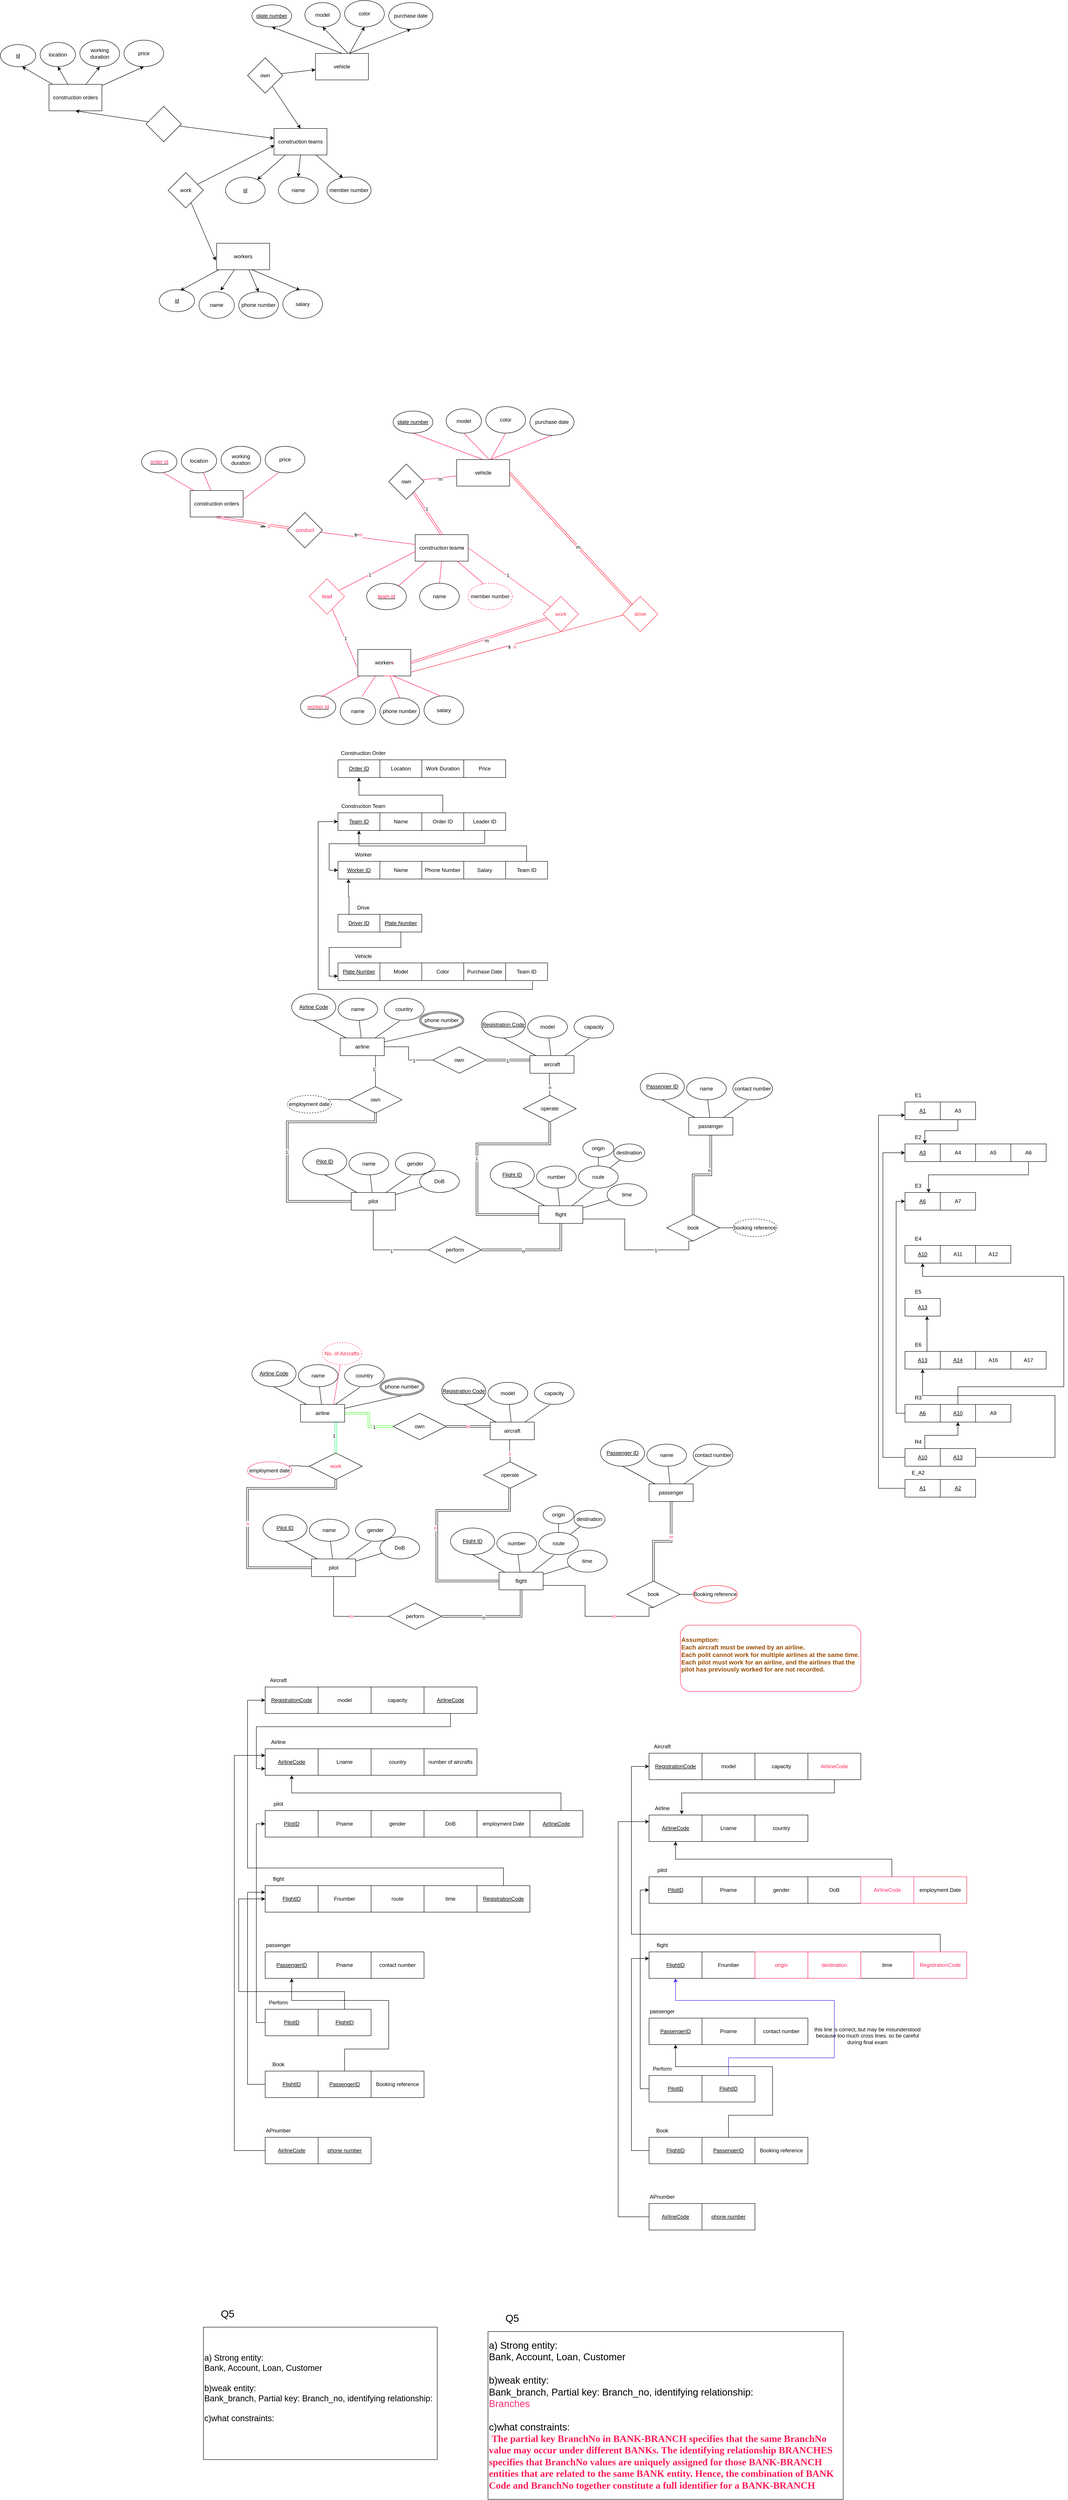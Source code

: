 <mxfile version="24.0.1" type="github">
  <diagram name="Page-1" id="JMm6PtPlRwwBxD2z2W0a">
    <mxGraphModel dx="1735" dy="876" grid="1" gridSize="10" guides="1" tooltips="1" connect="1" arrows="1" fold="1" page="1" pageScale="1" pageWidth="827" pageHeight="1169" math="0" shadow="0">
      <root>
        <mxCell id="0" />
        <mxCell id="1" parent="0" />
        <mxCell id="de_9uCMgTR183DCYXGKh-40" style="rounded=0;orthogonalLoop=1;jettySize=auto;html=1;entryX=0.5;entryY=1;entryDx=0;entryDy=0;" parent="1" source="de_9uCMgTR183DCYXGKh-1" target="de_9uCMgTR183DCYXGKh-36" edge="1">
          <mxGeometry relative="1" as="geometry" />
        </mxCell>
        <mxCell id="de_9uCMgTR183DCYXGKh-41" style="rounded=0;orthogonalLoop=1;jettySize=auto;html=1;entryX=0.5;entryY=1;entryDx=0;entryDy=0;" parent="1" source="de_9uCMgTR183DCYXGKh-1" target="de_9uCMgTR183DCYXGKh-37" edge="1">
          <mxGeometry relative="1" as="geometry" />
        </mxCell>
        <mxCell id="de_9uCMgTR183DCYXGKh-42" style="rounded=0;orthogonalLoop=1;jettySize=auto;html=1;entryX=0.5;entryY=1;entryDx=0;entryDy=0;" parent="1" source="de_9uCMgTR183DCYXGKh-1" target="de_9uCMgTR183DCYXGKh-38" edge="1">
          <mxGeometry relative="1" as="geometry" />
        </mxCell>
        <mxCell id="de_9uCMgTR183DCYXGKh-1" value="construction orders" style="rounded=0;whiteSpace=wrap;html=1;" parent="1" vertex="1">
          <mxGeometry x="-190" y="290" width="120" height="60" as="geometry" />
        </mxCell>
        <mxCell id="de_9uCMgTR183DCYXGKh-9" style="rounded=0;orthogonalLoop=1;jettySize=auto;html=1;" parent="1" source="de_9uCMgTR183DCYXGKh-4" target="de_9uCMgTR183DCYXGKh-6" edge="1">
          <mxGeometry relative="1" as="geometry" />
        </mxCell>
        <mxCell id="de_9uCMgTR183DCYXGKh-10" style="rounded=0;orthogonalLoop=1;jettySize=auto;html=1;exitX=0.5;exitY=1;exitDx=0;exitDy=0;entryX=0.5;entryY=0;entryDx=0;entryDy=0;" parent="1" source="de_9uCMgTR183DCYXGKh-4" target="de_9uCMgTR183DCYXGKh-7" edge="1">
          <mxGeometry relative="1" as="geometry" />
        </mxCell>
        <mxCell id="de_9uCMgTR183DCYXGKh-4" value="construction teams" style="whiteSpace=wrap;html=1;" parent="1" vertex="1">
          <mxGeometry x="320" y="390" width="120" height="60" as="geometry" />
        </mxCell>
        <mxCell id="de_9uCMgTR183DCYXGKh-6" value="&lt;u&gt;id&lt;/u&gt;" style="ellipse;whiteSpace=wrap;html=1;" parent="1" vertex="1">
          <mxGeometry x="210" y="500" width="90" height="60" as="geometry" />
        </mxCell>
        <mxCell id="de_9uCMgTR183DCYXGKh-7" value="name" style="ellipse;whiteSpace=wrap;html=1;" parent="1" vertex="1">
          <mxGeometry x="330" y="500" width="90" height="60" as="geometry" />
        </mxCell>
        <mxCell id="de_9uCMgTR183DCYXGKh-8" value="member number" style="ellipse;whiteSpace=wrap;html=1;" parent="1" vertex="1">
          <mxGeometry x="440" y="500" width="100" height="60" as="geometry" />
        </mxCell>
        <mxCell id="de_9uCMgTR183DCYXGKh-11" style="rounded=0;orthogonalLoop=1;jettySize=auto;html=1;entryX=0.36;entryY=0.033;entryDx=0;entryDy=0;entryPerimeter=0;" parent="1" source="de_9uCMgTR183DCYXGKh-4" target="de_9uCMgTR183DCYXGKh-8" edge="1">
          <mxGeometry relative="1" as="geometry" />
        </mxCell>
        <mxCell id="de_9uCMgTR183DCYXGKh-25" style="rounded=0;orthogonalLoop=1;jettySize=auto;html=1;entryX=0.5;entryY=0;entryDx=0;entryDy=0;" parent="1" source="de_9uCMgTR183DCYXGKh-12" target="de_9uCMgTR183DCYXGKh-19" edge="1">
          <mxGeometry relative="1" as="geometry" />
        </mxCell>
        <mxCell id="de_9uCMgTR183DCYXGKh-12" value="workers" style="rounded=0;whiteSpace=wrap;html=1;" parent="1" vertex="1">
          <mxGeometry x="190" y="650" width="120" height="60" as="geometry" />
        </mxCell>
        <mxCell id="de_9uCMgTR183DCYXGKh-14" style="rounded=0;orthogonalLoop=1;jettySize=auto;html=1;entryX=0.008;entryY=0.633;entryDx=0;entryDy=0;entryPerimeter=0;" parent="1" source="de_9uCMgTR183DCYXGKh-13" target="de_9uCMgTR183DCYXGKh-4" edge="1">
          <mxGeometry relative="1" as="geometry" />
        </mxCell>
        <mxCell id="de_9uCMgTR183DCYXGKh-13" value="work" style="rhombus;whiteSpace=wrap;html=1;" parent="1" vertex="1">
          <mxGeometry x="80" y="490" width="80" height="80" as="geometry" />
        </mxCell>
        <mxCell id="de_9uCMgTR183DCYXGKh-16" style="rounded=0;orthogonalLoop=1;jettySize=auto;html=1;entryX=-0.017;entryY=0.65;entryDx=0;entryDy=0;entryPerimeter=0;" parent="1" source="de_9uCMgTR183DCYXGKh-13" target="de_9uCMgTR183DCYXGKh-12" edge="1">
          <mxGeometry relative="1" as="geometry">
            <mxPoint x="10" y="610" as="sourcePoint" />
          </mxGeometry>
        </mxCell>
        <mxCell id="de_9uCMgTR183DCYXGKh-17" value="&lt;u&gt;id&lt;/u&gt;" style="ellipse;whiteSpace=wrap;html=1;" parent="1" vertex="1">
          <mxGeometry x="60" y="755" width="80" height="50" as="geometry" />
        </mxCell>
        <mxCell id="de_9uCMgTR183DCYXGKh-18" value="name" style="ellipse;whiteSpace=wrap;html=1;" parent="1" vertex="1">
          <mxGeometry x="150" y="760" width="80" height="60" as="geometry" />
        </mxCell>
        <mxCell id="de_9uCMgTR183DCYXGKh-19" value="phone number" style="ellipse;whiteSpace=wrap;html=1;" parent="1" vertex="1">
          <mxGeometry x="240" y="760" width="90" height="60" as="geometry" />
        </mxCell>
        <mxCell id="de_9uCMgTR183DCYXGKh-20" value="salary" style="ellipse;whiteSpace=wrap;html=1;" parent="1" vertex="1">
          <mxGeometry x="340" y="755" width="90" height="65" as="geometry" />
        </mxCell>
        <mxCell id="de_9uCMgTR183DCYXGKh-21" style="rounded=0;orthogonalLoop=1;jettySize=auto;html=1;entryX=0.6;entryY=0.04;entryDx=0;entryDy=0;entryPerimeter=0;" parent="1" source="de_9uCMgTR183DCYXGKh-12" target="de_9uCMgTR183DCYXGKh-17" edge="1">
          <mxGeometry relative="1" as="geometry" />
        </mxCell>
        <mxCell id="de_9uCMgTR183DCYXGKh-22" style="rounded=0;orthogonalLoop=1;jettySize=auto;html=1;entryX=0.613;entryY=-0.05;entryDx=0;entryDy=0;entryPerimeter=0;" parent="1" source="de_9uCMgTR183DCYXGKh-12" target="de_9uCMgTR183DCYXGKh-18" edge="1">
          <mxGeometry relative="1" as="geometry" />
        </mxCell>
        <mxCell id="de_9uCMgTR183DCYXGKh-24" style="rounded=0;orthogonalLoop=1;jettySize=auto;html=1;exitX=0.5;exitY=1;exitDx=0;exitDy=0;entryX=0.433;entryY=0.015;entryDx=0;entryDy=0;entryPerimeter=0;" parent="1" source="de_9uCMgTR183DCYXGKh-12" target="de_9uCMgTR183DCYXGKh-20" edge="1">
          <mxGeometry relative="1" as="geometry">
            <Array as="points">
              <mxPoint x="270" y="710" />
            </Array>
          </mxGeometry>
        </mxCell>
        <mxCell id="de_9uCMgTR183DCYXGKh-31" style="rounded=0;orthogonalLoop=1;jettySize=auto;html=1;exitX=0.5;exitY=0;exitDx=0;exitDy=0;entryX=0.5;entryY=1;entryDx=0;entryDy=0;" parent="1" source="de_9uCMgTR183DCYXGKh-26" target="de_9uCMgTR183DCYXGKh-27" edge="1">
          <mxGeometry relative="1" as="geometry" />
        </mxCell>
        <mxCell id="de_9uCMgTR183DCYXGKh-32" style="rounded=0;orthogonalLoop=1;jettySize=auto;html=1;entryX=0.5;entryY=1;entryDx=0;entryDy=0;exitX=0.608;exitY=-0.017;exitDx=0;exitDy=0;exitPerimeter=0;" parent="1" source="de_9uCMgTR183DCYXGKh-26" target="de_9uCMgTR183DCYXGKh-28" edge="1">
          <mxGeometry relative="1" as="geometry" />
        </mxCell>
        <mxCell id="de_9uCMgTR183DCYXGKh-33" style="rounded=0;orthogonalLoop=1;jettySize=auto;html=1;entryX=0.5;entryY=1;entryDx=0;entryDy=0;" parent="1" source="de_9uCMgTR183DCYXGKh-26" target="de_9uCMgTR183DCYXGKh-29" edge="1">
          <mxGeometry relative="1" as="geometry" />
        </mxCell>
        <mxCell id="de_9uCMgTR183DCYXGKh-34" style="rounded=0;orthogonalLoop=1;jettySize=auto;html=1;entryX=0.5;entryY=1;entryDx=0;entryDy=0;" parent="1" source="de_9uCMgTR183DCYXGKh-26" target="de_9uCMgTR183DCYXGKh-30" edge="1">
          <mxGeometry relative="1" as="geometry">
            <Array as="points">
              <mxPoint x="490" y="220" />
            </Array>
          </mxGeometry>
        </mxCell>
        <mxCell id="de_9uCMgTR183DCYXGKh-26" value="vehicle" style="rounded=0;whiteSpace=wrap;html=1;" parent="1" vertex="1">
          <mxGeometry x="414" y="220" width="120" height="60" as="geometry" />
        </mxCell>
        <mxCell id="de_9uCMgTR183DCYXGKh-27" value="&lt;u&gt;plate number&lt;/u&gt;" style="ellipse;whiteSpace=wrap;html=1;" parent="1" vertex="1">
          <mxGeometry x="270" y="110" width="90" height="50" as="geometry" />
        </mxCell>
        <mxCell id="de_9uCMgTR183DCYXGKh-28" value="model" style="ellipse;whiteSpace=wrap;html=1;" parent="1" vertex="1">
          <mxGeometry x="390" y="105" width="80" height="55" as="geometry" />
        </mxCell>
        <mxCell id="de_9uCMgTR183DCYXGKh-29" value="color" style="ellipse;whiteSpace=wrap;html=1;" parent="1" vertex="1">
          <mxGeometry x="480" y="100" width="90" height="60" as="geometry" />
        </mxCell>
        <mxCell id="de_9uCMgTR183DCYXGKh-30" value="purchase date" style="ellipse;whiteSpace=wrap;html=1;" parent="1" vertex="1">
          <mxGeometry x="580" y="105" width="100" height="60" as="geometry" />
        </mxCell>
        <mxCell id="de_9uCMgTR183DCYXGKh-35" value="&lt;u&gt;id&lt;/u&gt;" style="ellipse;whiteSpace=wrap;html=1;" parent="1" vertex="1">
          <mxGeometry x="-300" y="200" width="80" height="50" as="geometry" />
        </mxCell>
        <mxCell id="de_9uCMgTR183DCYXGKh-36" value="location" style="ellipse;whiteSpace=wrap;html=1;" parent="1" vertex="1">
          <mxGeometry x="-210" y="195" width="80" height="55" as="geometry" />
        </mxCell>
        <mxCell id="de_9uCMgTR183DCYXGKh-37" value="working duration" style="ellipse;whiteSpace=wrap;html=1;" parent="1" vertex="1">
          <mxGeometry x="-120" y="190" width="90" height="60" as="geometry" />
        </mxCell>
        <mxCell id="de_9uCMgTR183DCYXGKh-38" value="price" style="ellipse;whiteSpace=wrap;html=1;" parent="1" vertex="1">
          <mxGeometry x="-20" y="190" width="90" height="60" as="geometry" />
        </mxCell>
        <mxCell id="de_9uCMgTR183DCYXGKh-39" style="rounded=0;orthogonalLoop=1;jettySize=auto;html=1;entryX=0.613;entryY=1;entryDx=0;entryDy=0;entryPerimeter=0;" parent="1" source="de_9uCMgTR183DCYXGKh-1" target="de_9uCMgTR183DCYXGKh-35" edge="1">
          <mxGeometry relative="1" as="geometry" />
        </mxCell>
        <mxCell id="de_9uCMgTR183DCYXGKh-44" style="rounded=0;orthogonalLoop=1;jettySize=auto;html=1;" parent="1" source="de_9uCMgTR183DCYXGKh-43" target="de_9uCMgTR183DCYXGKh-26" edge="1">
          <mxGeometry relative="1" as="geometry" />
        </mxCell>
        <mxCell id="de_9uCMgTR183DCYXGKh-45" style="rounded=0;orthogonalLoop=1;jettySize=auto;html=1;entryX=0.5;entryY=0;entryDx=0;entryDy=0;" parent="1" source="de_9uCMgTR183DCYXGKh-43" target="de_9uCMgTR183DCYXGKh-4" edge="1">
          <mxGeometry relative="1" as="geometry" />
        </mxCell>
        <mxCell id="de_9uCMgTR183DCYXGKh-43" value="own" style="rhombus;whiteSpace=wrap;html=1;" parent="1" vertex="1">
          <mxGeometry x="260" y="230" width="80" height="80" as="geometry" />
        </mxCell>
        <mxCell id="ziKmxYLJd6Wl2C1ueZbQ-2" style="rounded=0;orthogonalLoop=1;jettySize=auto;html=1;entryX=0.5;entryY=1;entryDx=0;entryDy=0;" parent="1" source="ziKmxYLJd6Wl2C1ueZbQ-1" target="de_9uCMgTR183DCYXGKh-1" edge="1">
          <mxGeometry relative="1" as="geometry" />
        </mxCell>
        <mxCell id="ziKmxYLJd6Wl2C1ueZbQ-3" style="rounded=0;orthogonalLoop=1;jettySize=auto;html=1;" parent="1" source="ziKmxYLJd6Wl2C1ueZbQ-1" target="de_9uCMgTR183DCYXGKh-4" edge="1">
          <mxGeometry relative="1" as="geometry" />
        </mxCell>
        <mxCell id="ziKmxYLJd6Wl2C1ueZbQ-1" value="" style="rhombus;whiteSpace=wrap;html=1;" parent="1" vertex="1">
          <mxGeometry x="30" y="340" width="80" height="80" as="geometry" />
        </mxCell>
        <mxCell id="NSjd3WbEN7ue7_gi9gjr-1" style="rounded=0;orthogonalLoop=1;jettySize=auto;html=1;entryX=0.5;entryY=1;entryDx=0;entryDy=0;curved=0;strokeColor=none;" parent="1" source="NSjd3WbEN7ue7_gi9gjr-4" target="NSjd3WbEN7ue7_gi9gjr-34" edge="1">
          <mxGeometry relative="1" as="geometry" />
        </mxCell>
        <mxCell id="NSjd3WbEN7ue7_gi9gjr-46" style="rounded=0;orthogonalLoop=1;jettySize=auto;html=1;endArrow=none;endFill=0;strokeColor=#FF174D;" parent="1" source="NSjd3WbEN7ue7_gi9gjr-4" edge="1">
          <mxGeometry relative="1" as="geometry">
            <mxPoint x="160" y="1170" as="targetPoint" />
          </mxGeometry>
        </mxCell>
        <mxCell id="NSjd3WbEN7ue7_gi9gjr-4" value="construction orders" style="rounded=0;whiteSpace=wrap;html=1;" parent="1" vertex="1">
          <mxGeometry x="130" y="1210" width="120" height="60" as="geometry" />
        </mxCell>
        <mxCell id="NSjd3WbEN7ue7_gi9gjr-5" style="rounded=0;orthogonalLoop=1;jettySize=auto;html=1;endArrow=none;endFill=0;strokeColor=#FF174D;" parent="1" source="NSjd3WbEN7ue7_gi9gjr-7" target="NSjd3WbEN7ue7_gi9gjr-8" edge="1">
          <mxGeometry relative="1" as="geometry" />
        </mxCell>
        <mxCell id="NSjd3WbEN7ue7_gi9gjr-6" style="rounded=0;orthogonalLoop=1;jettySize=auto;html=1;exitX=0.5;exitY=1;exitDx=0;exitDy=0;entryX=0.5;entryY=0;entryDx=0;entryDy=0;endArrow=none;endFill=0;strokeColor=#FF174D;" parent="1" source="NSjd3WbEN7ue7_gi9gjr-7" target="NSjd3WbEN7ue7_gi9gjr-9" edge="1">
          <mxGeometry relative="1" as="geometry" />
        </mxCell>
        <mxCell id="NSjd3WbEN7ue7_gi9gjr-7" value="construction team&lt;strike&gt;s&lt;/strike&gt;" style="whiteSpace=wrap;html=1;" parent="1" vertex="1">
          <mxGeometry x="640" y="1310" width="120" height="60" as="geometry" />
        </mxCell>
        <mxCell id="NSjd3WbEN7ue7_gi9gjr-8" value="&lt;u&gt;&lt;font color=&quot;#ff1c51&quot;&gt;team id&lt;/font&gt;&lt;/u&gt;" style="ellipse;whiteSpace=wrap;html=1;" parent="1" vertex="1">
          <mxGeometry x="530" y="1420" width="90" height="60" as="geometry" />
        </mxCell>
        <mxCell id="NSjd3WbEN7ue7_gi9gjr-9" value="name" style="ellipse;whiteSpace=wrap;html=1;" parent="1" vertex="1">
          <mxGeometry x="650" y="1420" width="90" height="60" as="geometry" />
        </mxCell>
        <mxCell id="NSjd3WbEN7ue7_gi9gjr-10" value="&lt;font color=&quot;#140304&quot;&gt;member number&lt;/font&gt;" style="ellipse;whiteSpace=wrap;html=1;points=[[0,0,0,0,0],[0,0.5,0,0,0],[0,1,0,0,0],[0.5,0,0,0,0],[0.5,1,0,0,0],[1,0,0,0,0],[1,0.5,0,0,0],[1,1,0,0,0]];dashed=1;strokeColor=#FF1938;" parent="1" vertex="1">
          <mxGeometry x="760" y="1420" width="100" height="60" as="geometry" />
        </mxCell>
        <mxCell id="NSjd3WbEN7ue7_gi9gjr-11" style="rounded=0;orthogonalLoop=1;jettySize=auto;html=1;entryX=0.36;entryY=0.033;entryDx=0;entryDy=0;entryPerimeter=0;endArrow=none;endFill=0;strokeColor=#FF174D;" parent="1" source="NSjd3WbEN7ue7_gi9gjr-7" target="NSjd3WbEN7ue7_gi9gjr-10" edge="1">
          <mxGeometry relative="1" as="geometry" />
        </mxCell>
        <mxCell id="NSjd3WbEN7ue7_gi9gjr-12" style="rounded=0;orthogonalLoop=1;jettySize=auto;html=1;entryX=0.5;entryY=0;entryDx=0;entryDy=0;endArrow=none;endFill=0;strokeColor=#FF174D;" parent="1" source="NSjd3WbEN7ue7_gi9gjr-13" target="NSjd3WbEN7ue7_gi9gjr-19" edge="1">
          <mxGeometry relative="1" as="geometry" />
        </mxCell>
        <mxCell id="NSjd3WbEN7ue7_gi9gjr-13" value="worker&lt;strike&gt;&lt;font color=&quot;#ff213f&quot;&gt;s&lt;/font&gt;&lt;/strike&gt;" style="rounded=0;whiteSpace=wrap;html=1;" parent="1" vertex="1">
          <mxGeometry x="510" y="1570" width="120" height="60" as="geometry" />
        </mxCell>
        <mxCell id="NSjd3WbEN7ue7_gi9gjr-14" style="rounded=0;orthogonalLoop=1;jettySize=auto;html=1;entryX=0.008;entryY=0.633;entryDx=0;entryDy=0;entryPerimeter=0;endArrow=none;endFill=0;strokeColor=#FF174D;" parent="1" source="NSjd3WbEN7ue7_gi9gjr-15" target="NSjd3WbEN7ue7_gi9gjr-7" edge="1">
          <mxGeometry relative="1" as="geometry" />
        </mxCell>
        <mxCell id="NSjd3WbEN7ue7_gi9gjr-54" value="1" style="edgeLabel;html=1;align=center;verticalAlign=middle;resizable=0;points=[];" parent="NSjd3WbEN7ue7_gi9gjr-14" vertex="1" connectable="0">
          <mxGeometry x="-0.199" relative="1" as="geometry">
            <mxPoint as="offset" />
          </mxGeometry>
        </mxCell>
        <mxCell id="NSjd3WbEN7ue7_gi9gjr-15" value="&lt;font color=&quot;#ff194f&quot;&gt;lead&lt;/font&gt;" style="rhombus;whiteSpace=wrap;html=1;strokeColor=#FF4060;" parent="1" vertex="1">
          <mxGeometry x="400" y="1410" width="80" height="80" as="geometry" />
        </mxCell>
        <mxCell id="NSjd3WbEN7ue7_gi9gjr-16" style="rounded=0;orthogonalLoop=1;jettySize=auto;html=1;entryX=-0.017;entryY=0.65;entryDx=0;entryDy=0;entryPerimeter=0;endArrow=none;endFill=0;strokeColor=#FF174D;" parent="1" source="NSjd3WbEN7ue7_gi9gjr-15" target="NSjd3WbEN7ue7_gi9gjr-13" edge="1">
          <mxGeometry relative="1" as="geometry">
            <mxPoint x="330" y="1530" as="sourcePoint" />
          </mxGeometry>
        </mxCell>
        <mxCell id="NSjd3WbEN7ue7_gi9gjr-53" value="1" style="edgeLabel;html=1;align=center;verticalAlign=middle;resizable=0;points=[];" parent="NSjd3WbEN7ue7_gi9gjr-16" vertex="1" connectable="0">
          <mxGeometry x="0.024" y="1" relative="1" as="geometry">
            <mxPoint as="offset" />
          </mxGeometry>
        </mxCell>
        <mxCell id="NSjd3WbEN7ue7_gi9gjr-17" value="&lt;u&gt;&lt;font color=&quot;#ff2e51&quot;&gt;worker id&lt;/font&gt;&lt;/u&gt;" style="ellipse;whiteSpace=wrap;html=1;" parent="1" vertex="1">
          <mxGeometry x="380" y="1675" width="80" height="50" as="geometry" />
        </mxCell>
        <mxCell id="NSjd3WbEN7ue7_gi9gjr-18" value="name" style="ellipse;whiteSpace=wrap;html=1;" parent="1" vertex="1">
          <mxGeometry x="470" y="1680" width="80" height="60" as="geometry" />
        </mxCell>
        <mxCell id="NSjd3WbEN7ue7_gi9gjr-19" value="phone number" style="ellipse;whiteSpace=wrap;html=1;" parent="1" vertex="1">
          <mxGeometry x="560" y="1680" width="90" height="60" as="geometry" />
        </mxCell>
        <mxCell id="NSjd3WbEN7ue7_gi9gjr-20" value="salary" style="ellipse;whiteSpace=wrap;html=1;" parent="1" vertex="1">
          <mxGeometry x="660" y="1675" width="90" height="65" as="geometry" />
        </mxCell>
        <mxCell id="NSjd3WbEN7ue7_gi9gjr-21" style="rounded=0;orthogonalLoop=1;jettySize=auto;html=1;entryX=0.6;entryY=0.04;entryDx=0;entryDy=0;entryPerimeter=0;endArrow=none;endFill=0;strokeColor=#FF174D;" parent="1" source="NSjd3WbEN7ue7_gi9gjr-13" target="NSjd3WbEN7ue7_gi9gjr-17" edge="1">
          <mxGeometry relative="1" as="geometry" />
        </mxCell>
        <mxCell id="NSjd3WbEN7ue7_gi9gjr-22" style="rounded=0;orthogonalLoop=1;jettySize=auto;html=1;entryX=0.613;entryY=-0.05;entryDx=0;entryDy=0;entryPerimeter=0;endArrow=none;endFill=0;strokeColor=#FF174D;" parent="1" source="NSjd3WbEN7ue7_gi9gjr-13" target="NSjd3WbEN7ue7_gi9gjr-18" edge="1">
          <mxGeometry relative="1" as="geometry" />
        </mxCell>
        <mxCell id="NSjd3WbEN7ue7_gi9gjr-23" style="rounded=0;orthogonalLoop=1;jettySize=auto;html=1;exitX=0.5;exitY=1;exitDx=0;exitDy=0;entryX=0.433;entryY=0.015;entryDx=0;entryDy=0;entryPerimeter=0;endArrow=none;endFill=0;strokeColor=#FF174D;" parent="1" source="NSjd3WbEN7ue7_gi9gjr-13" target="NSjd3WbEN7ue7_gi9gjr-20" edge="1">
          <mxGeometry relative="1" as="geometry">
            <Array as="points">
              <mxPoint x="590" y="1630" />
            </Array>
          </mxGeometry>
        </mxCell>
        <mxCell id="NSjd3WbEN7ue7_gi9gjr-24" style="rounded=0;orthogonalLoop=1;jettySize=auto;html=1;exitX=0.5;exitY=0;exitDx=0;exitDy=0;entryX=0.5;entryY=1;entryDx=0;entryDy=0;endArrow=none;endFill=0;strokeColor=#FF174D;" parent="1" source="NSjd3WbEN7ue7_gi9gjr-28" target="NSjd3WbEN7ue7_gi9gjr-29" edge="1">
          <mxGeometry relative="1" as="geometry" />
        </mxCell>
        <mxCell id="NSjd3WbEN7ue7_gi9gjr-25" style="rounded=0;orthogonalLoop=1;jettySize=auto;html=1;entryX=0.5;entryY=1;entryDx=0;entryDy=0;exitX=0.608;exitY=-0.017;exitDx=0;exitDy=0;exitPerimeter=0;endArrow=none;endFill=0;strokeColor=#FF174D;" parent="1" source="NSjd3WbEN7ue7_gi9gjr-28" target="NSjd3WbEN7ue7_gi9gjr-30" edge="1">
          <mxGeometry relative="1" as="geometry" />
        </mxCell>
        <mxCell id="NSjd3WbEN7ue7_gi9gjr-26" style="rounded=0;orthogonalLoop=1;jettySize=auto;html=1;entryX=0.5;entryY=1;entryDx=0;entryDy=0;endArrow=none;endFill=0;strokeColor=#FF174D;" parent="1" source="NSjd3WbEN7ue7_gi9gjr-28" target="NSjd3WbEN7ue7_gi9gjr-31" edge="1">
          <mxGeometry relative="1" as="geometry" />
        </mxCell>
        <mxCell id="NSjd3WbEN7ue7_gi9gjr-27" style="rounded=0;orthogonalLoop=1;jettySize=auto;html=1;entryX=0.5;entryY=1;entryDx=0;entryDy=0;endArrow=none;endFill=0;strokeColor=#FF174D;" parent="1" source="NSjd3WbEN7ue7_gi9gjr-28" target="NSjd3WbEN7ue7_gi9gjr-32" edge="1">
          <mxGeometry relative="1" as="geometry">
            <Array as="points">
              <mxPoint x="810" y="1140" />
            </Array>
          </mxGeometry>
        </mxCell>
        <mxCell id="NSjd3WbEN7ue7_gi9gjr-28" value="vehicle" style="rounded=0;whiteSpace=wrap;html=1;" parent="1" vertex="1">
          <mxGeometry x="734" y="1140" width="120" height="60" as="geometry" />
        </mxCell>
        <mxCell id="NSjd3WbEN7ue7_gi9gjr-29" value="&lt;u&gt;plate number&lt;/u&gt;" style="ellipse;whiteSpace=wrap;html=1;" parent="1" vertex="1">
          <mxGeometry x="590" y="1030" width="90" height="50" as="geometry" />
        </mxCell>
        <mxCell id="NSjd3WbEN7ue7_gi9gjr-30" value="model" style="ellipse;whiteSpace=wrap;html=1;" parent="1" vertex="1">
          <mxGeometry x="710" y="1025" width="80" height="55" as="geometry" />
        </mxCell>
        <mxCell id="NSjd3WbEN7ue7_gi9gjr-31" value="color" style="ellipse;whiteSpace=wrap;html=1;" parent="1" vertex="1">
          <mxGeometry x="800" y="1020" width="90" height="60" as="geometry" />
        </mxCell>
        <mxCell id="NSjd3WbEN7ue7_gi9gjr-32" value="purchase date" style="ellipse;whiteSpace=wrap;html=1;" parent="1" vertex="1">
          <mxGeometry x="900" y="1025" width="100" height="60" as="geometry" />
        </mxCell>
        <mxCell id="NSjd3WbEN7ue7_gi9gjr-33" value="&lt;u&gt;&lt;font color=&quot;#ff2e66&quot;&gt;order id&lt;/font&gt;&lt;/u&gt;" style="ellipse;whiteSpace=wrap;html=1;" parent="1" vertex="1">
          <mxGeometry x="20" y="1120" width="80" height="50" as="geometry" />
        </mxCell>
        <mxCell id="NSjd3WbEN7ue7_gi9gjr-34" value="location" style="ellipse;whiteSpace=wrap;html=1;" parent="1" vertex="1">
          <mxGeometry x="110" y="1115" width="80" height="55" as="geometry" />
        </mxCell>
        <mxCell id="NSjd3WbEN7ue7_gi9gjr-35" value="working duration" style="ellipse;whiteSpace=wrap;html=1;" parent="1" vertex="1">
          <mxGeometry x="200" y="1110" width="90" height="60" as="geometry" />
        </mxCell>
        <mxCell id="NSjd3WbEN7ue7_gi9gjr-36" value="price" style="ellipse;whiteSpace=wrap;html=1;" parent="1" vertex="1">
          <mxGeometry x="300" y="1110" width="90" height="60" as="geometry" />
        </mxCell>
        <mxCell id="NSjd3WbEN7ue7_gi9gjr-37" style="rounded=0;orthogonalLoop=1;jettySize=auto;html=1;entryX=0.613;entryY=1;entryDx=0;entryDy=0;entryPerimeter=0;endArrow=none;endFill=0;strokeColor=#FF174D;" parent="1" source="NSjd3WbEN7ue7_gi9gjr-4" target="NSjd3WbEN7ue7_gi9gjr-33" edge="1">
          <mxGeometry relative="1" as="geometry" />
        </mxCell>
        <mxCell id="NSjd3WbEN7ue7_gi9gjr-38" style="rounded=0;orthogonalLoop=1;jettySize=auto;html=1;endArrow=none;endFill=0;strokeColor=#FF174D;" parent="1" source="NSjd3WbEN7ue7_gi9gjr-40" target="NSjd3WbEN7ue7_gi9gjr-28" edge="1">
          <mxGeometry relative="1" as="geometry" />
        </mxCell>
        <mxCell id="NSjd3WbEN7ue7_gi9gjr-57" value="m" style="edgeLabel;html=1;align=center;verticalAlign=middle;resizable=0;points=[];" parent="NSjd3WbEN7ue7_gi9gjr-38" vertex="1" connectable="0">
          <mxGeometry x="0.063" y="-3" relative="1" as="geometry">
            <mxPoint x="-1" as="offset" />
          </mxGeometry>
        </mxCell>
        <mxCell id="NSjd3WbEN7ue7_gi9gjr-39" style="rounded=0;orthogonalLoop=1;jettySize=auto;html=1;entryX=0.5;entryY=0;entryDx=0;entryDy=0;endArrow=none;endFill=0;strokeColor=#FF174D;shape=link;" parent="1" source="NSjd3WbEN7ue7_gi9gjr-40" target="NSjd3WbEN7ue7_gi9gjr-7" edge="1">
          <mxGeometry relative="1" as="geometry" />
        </mxCell>
        <mxCell id="NSjd3WbEN7ue7_gi9gjr-58" value="1" style="edgeLabel;html=1;align=center;verticalAlign=middle;resizable=0;points=[];" parent="NSjd3WbEN7ue7_gi9gjr-39" vertex="1" connectable="0">
          <mxGeometry x="-0.166" y="4" relative="1" as="geometry">
            <mxPoint as="offset" />
          </mxGeometry>
        </mxCell>
        <mxCell id="NSjd3WbEN7ue7_gi9gjr-40" value="own" style="rhombus;whiteSpace=wrap;html=1;" parent="1" vertex="1">
          <mxGeometry x="580" y="1150" width="80" height="80" as="geometry" />
        </mxCell>
        <mxCell id="NSjd3WbEN7ue7_gi9gjr-41" style="rounded=0;orthogonalLoop=1;jettySize=auto;html=1;entryX=0.5;entryY=1;entryDx=0;entryDy=0;endArrow=none;endFill=0;strokeColor=#FF174D;shape=link;" parent="1" source="NSjd3WbEN7ue7_gi9gjr-43" target="NSjd3WbEN7ue7_gi9gjr-4" edge="1">
          <mxGeometry relative="1" as="geometry" />
        </mxCell>
        <mxCell id="NSjd3WbEN7ue7_gi9gjr-59" value="&lt;strike&gt;m&amp;nbsp;&lt;/strike&gt;&amp;nbsp;&lt;font style=&quot;&quot; color=&quot;#ff2146&quot;&gt;1&lt;/font&gt;" style="edgeLabel;html=1;align=center;verticalAlign=middle;resizable=0;points=[];" parent="NSjd3WbEN7ue7_gi9gjr-41" vertex="1" connectable="0">
          <mxGeometry x="-0.164" y="2" relative="1" as="geometry">
            <mxPoint x="14" y="4" as="offset" />
          </mxGeometry>
        </mxCell>
        <mxCell id="NSjd3WbEN7ue7_gi9gjr-42" style="rounded=0;orthogonalLoop=1;jettySize=auto;html=1;endArrow=none;endFill=0;strokeColor=#FF174D;" parent="1" source="NSjd3WbEN7ue7_gi9gjr-43" target="NSjd3WbEN7ue7_gi9gjr-7" edge="1">
          <mxGeometry relative="1" as="geometry" />
        </mxCell>
        <mxCell id="NSjd3WbEN7ue7_gi9gjr-60" value="&lt;strike&gt;1 &lt;/strike&gt;&lt;font style=&quot;&quot; color=&quot;#ff3881&quot;&gt;m&lt;/font&gt;" style="edgeLabel;html=1;align=center;verticalAlign=middle;resizable=0;points=[];" parent="NSjd3WbEN7ue7_gi9gjr-42" vertex="1" connectable="0">
          <mxGeometry x="0.026" y="-1" relative="1" as="geometry">
            <mxPoint x="-25" y="-10" as="offset" />
          </mxGeometry>
        </mxCell>
        <mxCell id="NSjd3WbEN7ue7_gi9gjr-43" value="&lt;font color=&quot;#ff215c&quot;&gt;conduct&lt;/font&gt;" style="rhombus;whiteSpace=wrap;html=1;" parent="1" vertex="1">
          <mxGeometry x="350" y="1260" width="80" height="80" as="geometry" />
        </mxCell>
        <mxCell id="NSjd3WbEN7ue7_gi9gjr-45" value="" style="endArrow=none;html=1;rounded=0;strokeColor=#FF174D;" parent="1" edge="1">
          <mxGeometry width="50" height="50" relative="1" as="geometry">
            <mxPoint x="250" y="1230" as="sourcePoint" />
            <mxPoint x="330" y="1170" as="targetPoint" />
          </mxGeometry>
        </mxCell>
        <mxCell id="NSjd3WbEN7ue7_gi9gjr-48" style="rounded=0;orthogonalLoop=1;jettySize=auto;html=1;entryX=1;entryY=0.5;entryDx=0;entryDy=0;endArrow=none;endFill=0;shape=link;strokeColor=#FF2B5D;" parent="1" source="NSjd3WbEN7ue7_gi9gjr-47" target="NSjd3WbEN7ue7_gi9gjr-13" edge="1">
          <mxGeometry relative="1" as="geometry" />
        </mxCell>
        <mxCell id="NSjd3WbEN7ue7_gi9gjr-61" value="m" style="edgeLabel;html=1;align=center;verticalAlign=middle;resizable=0;points=[];" parent="NSjd3WbEN7ue7_gi9gjr-48" vertex="1" connectable="0">
          <mxGeometry x="-0.096" y="5" relative="1" as="geometry">
            <mxPoint as="offset" />
          </mxGeometry>
        </mxCell>
        <mxCell id="NSjd3WbEN7ue7_gi9gjr-49" style="rounded=0;orthogonalLoop=1;jettySize=auto;html=1;entryX=1;entryY=0.5;entryDx=0;entryDy=0;endArrow=none;endFill=0;strokeColor=#FF365E;" parent="1" source="NSjd3WbEN7ue7_gi9gjr-47" target="NSjd3WbEN7ue7_gi9gjr-7" edge="1">
          <mxGeometry relative="1" as="geometry" />
        </mxCell>
        <mxCell id="NSjd3WbEN7ue7_gi9gjr-62" value="1" style="edgeLabel;html=1;align=center;verticalAlign=middle;resizable=0;points=[];" parent="NSjd3WbEN7ue7_gi9gjr-49" vertex="1" connectable="0">
          <mxGeometry x="0.055" y="-2" relative="1" as="geometry">
            <mxPoint as="offset" />
          </mxGeometry>
        </mxCell>
        <mxCell id="NSjd3WbEN7ue7_gi9gjr-47" value="&lt;font color=&quot;#ff3657&quot;&gt;work&lt;/font&gt;" style="rhombus;whiteSpace=wrap;html=1;strokeColor=#FF3355;" parent="1" vertex="1">
          <mxGeometry x="930" y="1450" width="80" height="80" as="geometry" />
        </mxCell>
        <mxCell id="NSjd3WbEN7ue7_gi9gjr-51" style="rounded=0;orthogonalLoop=1;jettySize=auto;html=1;entryX=1;entryY=1;entryDx=0;entryDy=0;strokeColor=#FF2441;endArrow=none;endFill=0;" parent="1" edge="1">
          <mxGeometry relative="1" as="geometry">
            <mxPoint x="1118.485" y="1490.005" as="sourcePoint" />
            <mxPoint x="630" y="1621.52" as="targetPoint" />
          </mxGeometry>
        </mxCell>
        <mxCell id="NSjd3WbEN7ue7_gi9gjr-63" value="&lt;strike&gt;1&lt;/strike&gt;&amp;nbsp; &lt;font color=&quot;#ff2945&quot;&gt;n&lt;/font&gt;" style="edgeLabel;html=1;align=center;verticalAlign=middle;resizable=0;points=[];" parent="NSjd3WbEN7ue7_gi9gjr-51" vertex="1" connectable="0">
          <mxGeometry x="0.067" y="4" relative="1" as="geometry">
            <mxPoint as="offset" />
          </mxGeometry>
        </mxCell>
        <mxCell id="NSjd3WbEN7ue7_gi9gjr-52" style="rounded=0;orthogonalLoop=1;jettySize=auto;html=1;entryX=1;entryY=0.5;entryDx=0;entryDy=0;strokeColor=#FF2441;endArrow=none;endFill=0;shape=link;" parent="1" source="NSjd3WbEN7ue7_gi9gjr-50" target="NSjd3WbEN7ue7_gi9gjr-28" edge="1">
          <mxGeometry relative="1" as="geometry" />
        </mxCell>
        <mxCell id="NSjd3WbEN7ue7_gi9gjr-56" value="m" style="edgeLabel;html=1;align=center;verticalAlign=middle;resizable=0;points=[];" parent="NSjd3WbEN7ue7_gi9gjr-52" vertex="1" connectable="0">
          <mxGeometry x="-0.127" y="1" relative="1" as="geometry">
            <mxPoint y="-1" as="offset" />
          </mxGeometry>
        </mxCell>
        <mxCell id="NSjd3WbEN7ue7_gi9gjr-50" value="&lt;font color=&quot;#ff2e3c&quot;&gt;drive&lt;/font&gt;" style="rhombus;whiteSpace=wrap;html=1;strokeColor=#FF3045;" parent="1" vertex="1">
          <mxGeometry x="1110" y="1450" width="80" height="80" as="geometry" />
        </mxCell>
        <mxCell id="lD5-SnpX7ivPdxwVdFSV-2" value="" style="rounded=0;whiteSpace=wrap;html=1;" parent="1" vertex="1">
          <mxGeometry x="465" y="1820" width="375" height="40" as="geometry" />
        </mxCell>
        <mxCell id="lD5-SnpX7ivPdxwVdFSV-3" value="&lt;u&gt;Order ID&lt;/u&gt;" style="rounded=0;whiteSpace=wrap;html=1;" parent="1" vertex="1">
          <mxGeometry x="465" y="1820" width="95" height="40" as="geometry" />
        </mxCell>
        <mxCell id="lD5-SnpX7ivPdxwVdFSV-4" value="Location" style="rounded=0;whiteSpace=wrap;html=1;" parent="1" vertex="1">
          <mxGeometry x="560" y="1820" width="95" height="40" as="geometry" />
        </mxCell>
        <mxCell id="lD5-SnpX7ivPdxwVdFSV-5" value="Work Duration" style="rounded=0;whiteSpace=wrap;html=1;" parent="1" vertex="1">
          <mxGeometry x="655" y="1820" width="95" height="40" as="geometry" />
        </mxCell>
        <mxCell id="lD5-SnpX7ivPdxwVdFSV-6" value="Price" style="rounded=0;whiteSpace=wrap;html=1;" parent="1" vertex="1">
          <mxGeometry x="750" y="1820" width="95" height="40" as="geometry" />
        </mxCell>
        <mxCell id="lD5-SnpX7ivPdxwVdFSV-7" value="Construction Order" style="text;html=1;align=center;verticalAlign=middle;whiteSpace=wrap;rounded=0;" parent="1" vertex="1">
          <mxGeometry x="465" y="1790" width="115" height="30" as="geometry" />
        </mxCell>
        <mxCell id="lD5-SnpX7ivPdxwVdFSV-8" value="" style="rounded=0;whiteSpace=wrap;html=1;" parent="1" vertex="1">
          <mxGeometry x="465" y="1940" width="375" height="40" as="geometry" />
        </mxCell>
        <mxCell id="lD5-SnpX7ivPdxwVdFSV-9" value="&lt;u&gt;Team ID&lt;/u&gt;" style="rounded=0;whiteSpace=wrap;html=1;" parent="1" vertex="1">
          <mxGeometry x="465" y="1940" width="95" height="40" as="geometry" />
        </mxCell>
        <mxCell id="lD5-SnpX7ivPdxwVdFSV-10" value="Name" style="rounded=0;whiteSpace=wrap;html=1;" parent="1" vertex="1">
          <mxGeometry x="560" y="1940" width="95" height="40" as="geometry" />
        </mxCell>
        <mxCell id="lD5-SnpX7ivPdxwVdFSV-14" style="edgeStyle=orthogonalEdgeStyle;rounded=0;orthogonalLoop=1;jettySize=auto;html=1;entryX=0.5;entryY=1;entryDx=0;entryDy=0;" parent="1" source="lD5-SnpX7ivPdxwVdFSV-11" target="lD5-SnpX7ivPdxwVdFSV-3" edge="1">
          <mxGeometry relative="1" as="geometry">
            <Array as="points">
              <mxPoint x="703" y="1900" />
              <mxPoint x="513" y="1900" />
            </Array>
          </mxGeometry>
        </mxCell>
        <mxCell id="lD5-SnpX7ivPdxwVdFSV-11" value="Order ID" style="rounded=0;whiteSpace=wrap;html=1;" parent="1" vertex="1">
          <mxGeometry x="655" y="1940" width="95" height="40" as="geometry" />
        </mxCell>
        <mxCell id="lD5-SnpX7ivPdxwVdFSV-35" style="edgeStyle=orthogonalEdgeStyle;rounded=0;orthogonalLoop=1;jettySize=auto;html=1;entryX=0;entryY=0.5;entryDx=0;entryDy=0;" parent="1" source="lD5-SnpX7ivPdxwVdFSV-12" target="lD5-SnpX7ivPdxwVdFSV-16" edge="1">
          <mxGeometry relative="1" as="geometry">
            <Array as="points">
              <mxPoint x="798" y="2010" />
              <mxPoint x="445" y="2010" />
              <mxPoint x="445" y="2070" />
            </Array>
          </mxGeometry>
        </mxCell>
        <mxCell id="lD5-SnpX7ivPdxwVdFSV-12" value="Leader ID" style="rounded=0;whiteSpace=wrap;html=1;" parent="1" vertex="1">
          <mxGeometry x="750" y="1940" width="95" height="40" as="geometry" />
        </mxCell>
        <mxCell id="lD5-SnpX7ivPdxwVdFSV-13" value="Construction Team" style="text;html=1;align=center;verticalAlign=middle;whiteSpace=wrap;rounded=0;" parent="1" vertex="1">
          <mxGeometry x="465" y="1910" width="115" height="30" as="geometry" />
        </mxCell>
        <mxCell id="lD5-SnpX7ivPdxwVdFSV-15" value="" style="rounded=0;whiteSpace=wrap;html=1;" parent="1" vertex="1">
          <mxGeometry x="465" y="2050" width="375" height="40" as="geometry" />
        </mxCell>
        <mxCell id="lD5-SnpX7ivPdxwVdFSV-16" value="&lt;u&gt;Worker ID&lt;/u&gt;" style="rounded=0;whiteSpace=wrap;html=1;" parent="1" vertex="1">
          <mxGeometry x="465" y="2050" width="95" height="40" as="geometry" />
        </mxCell>
        <mxCell id="lD5-SnpX7ivPdxwVdFSV-17" value="Name" style="rounded=0;whiteSpace=wrap;html=1;" parent="1" vertex="1">
          <mxGeometry x="560" y="2050" width="95" height="40" as="geometry" />
        </mxCell>
        <mxCell id="lD5-SnpX7ivPdxwVdFSV-18" value="Phone Number" style="rounded=0;whiteSpace=wrap;html=1;" parent="1" vertex="1">
          <mxGeometry x="655" y="2050" width="95" height="40" as="geometry" />
        </mxCell>
        <mxCell id="lD5-SnpX7ivPdxwVdFSV-19" value="Salary" style="rounded=0;whiteSpace=wrap;html=1;" parent="1" vertex="1">
          <mxGeometry x="750" y="2050" width="95" height="40" as="geometry" />
        </mxCell>
        <mxCell id="lD5-SnpX7ivPdxwVdFSV-20" value="Worker" style="text;html=1;align=center;verticalAlign=middle;whiteSpace=wrap;rounded=0;" parent="1" vertex="1">
          <mxGeometry x="465" y="2020" width="115" height="30" as="geometry" />
        </mxCell>
        <mxCell id="lD5-SnpX7ivPdxwVdFSV-21" value="" style="rounded=0;whiteSpace=wrap;html=1;" parent="1" vertex="1">
          <mxGeometry x="465" y="2170" width="185" height="40" as="geometry" />
        </mxCell>
        <mxCell id="lD5-SnpX7ivPdxwVdFSV-40" style="edgeStyle=orthogonalEdgeStyle;rounded=0;orthogonalLoop=1;jettySize=auto;html=1;entryX=0.25;entryY=1;entryDx=0;entryDy=0;" parent="1" source="lD5-SnpX7ivPdxwVdFSV-22" target="lD5-SnpX7ivPdxwVdFSV-16" edge="1">
          <mxGeometry relative="1" as="geometry">
            <Array as="points">
              <mxPoint x="490" y="2130" />
              <mxPoint x="489" y="2130" />
            </Array>
          </mxGeometry>
        </mxCell>
        <mxCell id="lD5-SnpX7ivPdxwVdFSV-22" value="&lt;u&gt;Driver ID&lt;/u&gt;" style="rounded=0;whiteSpace=wrap;html=1;" parent="1" vertex="1">
          <mxGeometry x="465" y="2170" width="95" height="40" as="geometry" />
        </mxCell>
        <mxCell id="lD5-SnpX7ivPdxwVdFSV-41" style="edgeStyle=orthogonalEdgeStyle;rounded=0;orthogonalLoop=1;jettySize=auto;html=1;entryX=0;entryY=0.75;entryDx=0;entryDy=0;" parent="1" source="lD5-SnpX7ivPdxwVdFSV-23" target="lD5-SnpX7ivPdxwVdFSV-28" edge="1">
          <mxGeometry relative="1" as="geometry" />
        </mxCell>
        <mxCell id="lD5-SnpX7ivPdxwVdFSV-23" value="&lt;u&gt;Plate Number&lt;/u&gt;" style="rounded=0;whiteSpace=wrap;html=1;" parent="1" vertex="1">
          <mxGeometry x="560" y="2170" width="95" height="40" as="geometry" />
        </mxCell>
        <mxCell id="lD5-SnpX7ivPdxwVdFSV-26" value="Drive" style="text;html=1;align=center;verticalAlign=middle;whiteSpace=wrap;rounded=0;" parent="1" vertex="1">
          <mxGeometry x="465" y="2140" width="115" height="30" as="geometry" />
        </mxCell>
        <mxCell id="lD5-SnpX7ivPdxwVdFSV-27" value="" style="rounded=0;whiteSpace=wrap;html=1;" parent="1" vertex="1">
          <mxGeometry x="465" y="2280" width="375" height="40" as="geometry" />
        </mxCell>
        <mxCell id="lD5-SnpX7ivPdxwVdFSV-28" value="&lt;u&gt;Plate Number&lt;/u&gt;" style="rounded=0;whiteSpace=wrap;html=1;" parent="1" vertex="1">
          <mxGeometry x="465" y="2280" width="95" height="40" as="geometry" />
        </mxCell>
        <mxCell id="lD5-SnpX7ivPdxwVdFSV-29" value="Model" style="rounded=0;whiteSpace=wrap;html=1;" parent="1" vertex="1">
          <mxGeometry x="560" y="2280" width="95" height="40" as="geometry" />
        </mxCell>
        <mxCell id="lD5-SnpX7ivPdxwVdFSV-30" value="Color" style="rounded=0;whiteSpace=wrap;html=1;" parent="1" vertex="1">
          <mxGeometry x="655" y="2280" width="95" height="40" as="geometry" />
        </mxCell>
        <mxCell id="lD5-SnpX7ivPdxwVdFSV-31" value="Purchase Date" style="rounded=0;whiteSpace=wrap;html=1;" parent="1" vertex="1">
          <mxGeometry x="750" y="2280" width="95" height="40" as="geometry" />
        </mxCell>
        <mxCell id="lD5-SnpX7ivPdxwVdFSV-32" value="Vehicle" style="text;html=1;align=center;verticalAlign=middle;whiteSpace=wrap;rounded=0;" parent="1" vertex="1">
          <mxGeometry x="465" y="2250" width="115" height="30" as="geometry" />
        </mxCell>
        <mxCell id="lD5-SnpX7ivPdxwVdFSV-37" style="edgeStyle=orthogonalEdgeStyle;rounded=0;orthogonalLoop=1;jettySize=auto;html=1;entryX=0.5;entryY=1;entryDx=0;entryDy=0;exitX=0.5;exitY=0;exitDx=0;exitDy=0;" parent="1" source="lD5-SnpX7ivPdxwVdFSV-36" target="lD5-SnpX7ivPdxwVdFSV-9" edge="1">
          <mxGeometry relative="1" as="geometry" />
        </mxCell>
        <mxCell id="lD5-SnpX7ivPdxwVdFSV-36" value="Team ID" style="rounded=0;whiteSpace=wrap;html=1;" parent="1" vertex="1">
          <mxGeometry x="845" y="2050" width="95" height="40" as="geometry" />
        </mxCell>
        <mxCell id="lD5-SnpX7ivPdxwVdFSV-45" style="edgeStyle=orthogonalEdgeStyle;rounded=0;orthogonalLoop=1;jettySize=auto;html=1;entryX=0;entryY=0.5;entryDx=0;entryDy=0;exitX=0.642;exitY=1.05;exitDx=0;exitDy=0;exitPerimeter=0;" parent="1" source="lD5-SnpX7ivPdxwVdFSV-42" target="lD5-SnpX7ivPdxwVdFSV-9" edge="1">
          <mxGeometry relative="1" as="geometry">
            <Array as="points">
              <mxPoint x="906" y="2340" />
              <mxPoint x="420" y="2340" />
              <mxPoint x="420" y="1960" />
            </Array>
          </mxGeometry>
        </mxCell>
        <mxCell id="lD5-SnpX7ivPdxwVdFSV-42" value="Team ID" style="rounded=0;whiteSpace=wrap;html=1;" parent="1" vertex="1">
          <mxGeometry x="845" y="2280" width="95" height="40" as="geometry" />
        </mxCell>
        <mxCell id="lD5-SnpX7ivPdxwVdFSV-50" style="rounded=0;orthogonalLoop=1;jettySize=auto;html=1;entryX=0.5;entryY=1;entryDx=0;entryDy=0;endArrow=none;endFill=0;" parent="1" source="lD5-SnpX7ivPdxwVdFSV-46" target="lD5-SnpX7ivPdxwVdFSV-47" edge="1">
          <mxGeometry relative="1" as="geometry" />
        </mxCell>
        <mxCell id="lD5-SnpX7ivPdxwVdFSV-51" style="rounded=0;orthogonalLoop=1;jettySize=auto;html=1;endArrow=none;endFill=0;" parent="1" source="lD5-SnpX7ivPdxwVdFSV-46" target="lD5-SnpX7ivPdxwVdFSV-48" edge="1">
          <mxGeometry relative="1" as="geometry" />
        </mxCell>
        <mxCell id="lD5-SnpX7ivPdxwVdFSV-46" value="aircraft" style="rounded=0;whiteSpace=wrap;html=1;" parent="1" vertex="1">
          <mxGeometry x="900" y="2490" width="100" height="40" as="geometry" />
        </mxCell>
        <mxCell id="lD5-SnpX7ivPdxwVdFSV-47" value="&lt;u&gt;Registration Code&lt;/u&gt;" style="ellipse;whiteSpace=wrap;html=1;" parent="1" vertex="1">
          <mxGeometry x="790" y="2390" width="100" height="60" as="geometry" />
        </mxCell>
        <mxCell id="lD5-SnpX7ivPdxwVdFSV-48" value="model" style="ellipse;whiteSpace=wrap;html=1;" parent="1" vertex="1">
          <mxGeometry x="895" y="2400" width="90" height="50" as="geometry" />
        </mxCell>
        <mxCell id="lD5-SnpX7ivPdxwVdFSV-49" value="capacity" style="ellipse;whiteSpace=wrap;html=1;" parent="1" vertex="1">
          <mxGeometry x="1000" y="2400" width="90" height="50" as="geometry" />
        </mxCell>
        <mxCell id="lD5-SnpX7ivPdxwVdFSV-52" style="rounded=0;orthogonalLoop=1;jettySize=auto;html=1;entryX=0.389;entryY=1.02;entryDx=0;entryDy=0;entryPerimeter=0;endArrow=none;endFill=0;" parent="1" source="lD5-SnpX7ivPdxwVdFSV-46" target="lD5-SnpX7ivPdxwVdFSV-49" edge="1">
          <mxGeometry relative="1" as="geometry" />
        </mxCell>
        <mxCell id="lD5-SnpX7ivPdxwVdFSV-53" style="rounded=0;orthogonalLoop=1;jettySize=auto;html=1;entryX=0.5;entryY=1;entryDx=0;entryDy=0;endArrow=none;endFill=0;" parent="1" source="lD5-SnpX7ivPdxwVdFSV-55" target="lD5-SnpX7ivPdxwVdFSV-56" edge="1">
          <mxGeometry relative="1" as="geometry" />
        </mxCell>
        <mxCell id="lD5-SnpX7ivPdxwVdFSV-54" style="rounded=0;orthogonalLoop=1;jettySize=auto;html=1;endArrow=none;endFill=0;" parent="1" source="lD5-SnpX7ivPdxwVdFSV-55" target="lD5-SnpX7ivPdxwVdFSV-57" edge="1">
          <mxGeometry relative="1" as="geometry" />
        </mxCell>
        <mxCell id="lD5-SnpX7ivPdxwVdFSV-65" style="rounded=0;orthogonalLoop=1;jettySize=auto;html=1;entryX=0.5;entryY=1;entryDx=0;entryDy=0;endArrow=none;endFill=0;" parent="1" source="lD5-SnpX7ivPdxwVdFSV-55" target="lD5-SnpX7ivPdxwVdFSV-62" edge="1">
          <mxGeometry relative="1" as="geometry" />
        </mxCell>
        <mxCell id="lD5-SnpX7ivPdxwVdFSV-103" style="edgeStyle=orthogonalEdgeStyle;rounded=0;orthogonalLoop=1;jettySize=auto;html=1;entryX=0.5;entryY=0;entryDx=0;entryDy=0;endArrow=none;endFill=0;" parent="1" source="lD5-SnpX7ivPdxwVdFSV-55" target="lD5-SnpX7ivPdxwVdFSV-99" edge="1">
          <mxGeometry relative="1" as="geometry">
            <Array as="points">
              <mxPoint x="550" y="2500" />
              <mxPoint x="550" y="2500" />
            </Array>
          </mxGeometry>
        </mxCell>
        <mxCell id="lD5-SnpX7ivPdxwVdFSV-104" value="1" style="edgeLabel;html=1;align=center;verticalAlign=middle;resizable=0;points=[];" parent="lD5-SnpX7ivPdxwVdFSV-103" vertex="1" connectable="0">
          <mxGeometry x="-0.114" y="-4" relative="1" as="geometry">
            <mxPoint as="offset" />
          </mxGeometry>
        </mxCell>
        <mxCell id="lD5-SnpX7ivPdxwVdFSV-107" style="edgeStyle=orthogonalEdgeStyle;rounded=0;orthogonalLoop=1;jettySize=auto;html=1;entryX=0;entryY=0.5;entryDx=0;entryDy=0;endArrow=none;endFill=0;" parent="1" source="lD5-SnpX7ivPdxwVdFSV-55" target="lD5-SnpX7ivPdxwVdFSV-106" edge="1">
          <mxGeometry relative="1" as="geometry" />
        </mxCell>
        <mxCell id="lD5-SnpX7ivPdxwVdFSV-110" value="1" style="edgeLabel;html=1;align=center;verticalAlign=middle;resizable=0;points=[];" parent="lD5-SnpX7ivPdxwVdFSV-107" vertex="1" connectable="0">
          <mxGeometry x="0.386" y="-1" relative="1" as="geometry">
            <mxPoint as="offset" />
          </mxGeometry>
        </mxCell>
        <mxCell id="lD5-SnpX7ivPdxwVdFSV-55" value="airline" style="rounded=0;whiteSpace=wrap;html=1;" parent="1" vertex="1">
          <mxGeometry x="470" y="2450" width="100" height="40" as="geometry" />
        </mxCell>
        <mxCell id="lD5-SnpX7ivPdxwVdFSV-56" value="&lt;u&gt;Airline Code&lt;/u&gt;" style="ellipse;whiteSpace=wrap;html=1;" parent="1" vertex="1">
          <mxGeometry x="360" y="2350" width="100" height="60" as="geometry" />
        </mxCell>
        <mxCell id="lD5-SnpX7ivPdxwVdFSV-57" value="name" style="ellipse;whiteSpace=wrap;html=1;" parent="1" vertex="1">
          <mxGeometry x="465" y="2360" width="90" height="50" as="geometry" />
        </mxCell>
        <mxCell id="lD5-SnpX7ivPdxwVdFSV-58" value="country" style="ellipse;whiteSpace=wrap;html=1;" parent="1" vertex="1">
          <mxGeometry x="570" y="2360" width="90" height="50" as="geometry" />
        </mxCell>
        <mxCell id="lD5-SnpX7ivPdxwVdFSV-59" style="rounded=0;orthogonalLoop=1;jettySize=auto;html=1;entryX=0.389;entryY=1.02;entryDx=0;entryDy=0;entryPerimeter=0;endArrow=none;endFill=0;" parent="1" source="lD5-SnpX7ivPdxwVdFSV-55" target="lD5-SnpX7ivPdxwVdFSV-58" edge="1">
          <mxGeometry relative="1" as="geometry" />
        </mxCell>
        <mxCell id="lD5-SnpX7ivPdxwVdFSV-62" value="phone number" style="ellipse;shape=doubleEllipse;margin=3;whiteSpace=wrap;html=1;align=center;" parent="1" vertex="1">
          <mxGeometry x="650" y="2390" width="100" height="40" as="geometry" />
        </mxCell>
        <mxCell id="lD5-SnpX7ivPdxwVdFSV-66" style="rounded=0;orthogonalLoop=1;jettySize=auto;html=1;entryX=0.5;entryY=1;entryDx=0;entryDy=0;endArrow=none;endFill=0;" parent="1" source="lD5-SnpX7ivPdxwVdFSV-68" target="lD5-SnpX7ivPdxwVdFSV-69" edge="1">
          <mxGeometry relative="1" as="geometry" />
        </mxCell>
        <mxCell id="lD5-SnpX7ivPdxwVdFSV-67" style="rounded=0;orthogonalLoop=1;jettySize=auto;html=1;endArrow=none;endFill=0;" parent="1" source="lD5-SnpX7ivPdxwVdFSV-68" target="lD5-SnpX7ivPdxwVdFSV-70" edge="1">
          <mxGeometry relative="1" as="geometry" />
        </mxCell>
        <mxCell id="lD5-SnpX7ivPdxwVdFSV-74" style="rounded=0;orthogonalLoop=1;jettySize=auto;html=1;endArrow=none;endFill=0;" parent="1" source="lD5-SnpX7ivPdxwVdFSV-68" target="lD5-SnpX7ivPdxwVdFSV-73" edge="1">
          <mxGeometry relative="1" as="geometry" />
        </mxCell>
        <mxCell id="lD5-SnpX7ivPdxwVdFSV-101" style="edgeStyle=orthogonalEdgeStyle;rounded=0;orthogonalLoop=1;jettySize=auto;html=1;shape=link;" parent="1" source="lD5-SnpX7ivPdxwVdFSV-68" target="lD5-SnpX7ivPdxwVdFSV-99" edge="1">
          <mxGeometry relative="1" as="geometry">
            <Array as="points">
              <mxPoint x="350" y="2820" />
              <mxPoint x="350" y="2640" />
              <mxPoint x="550" y="2640" />
            </Array>
          </mxGeometry>
        </mxCell>
        <mxCell id="lD5-SnpX7ivPdxwVdFSV-105" value="1" style="edgeLabel;html=1;align=center;verticalAlign=middle;resizable=0;points=[];" parent="lD5-SnpX7ivPdxwVdFSV-101" vertex="1" connectable="0">
          <mxGeometry x="-0.057" y="2" relative="1" as="geometry">
            <mxPoint as="offset" />
          </mxGeometry>
        </mxCell>
        <mxCell id="lD5-SnpX7ivPdxwVdFSV-118" style="edgeStyle=orthogonalEdgeStyle;rounded=0;orthogonalLoop=1;jettySize=auto;html=1;entryX=0;entryY=0.5;entryDx=0;entryDy=0;endArrow=none;endFill=0;" parent="1" source="lD5-SnpX7ivPdxwVdFSV-68" target="lD5-SnpX7ivPdxwVdFSV-117" edge="1">
          <mxGeometry relative="1" as="geometry">
            <Array as="points">
              <mxPoint x="545" y="2930" />
            </Array>
          </mxGeometry>
        </mxCell>
        <mxCell id="lD5-SnpX7ivPdxwVdFSV-120" value="1" style="edgeLabel;html=1;align=center;verticalAlign=middle;resizable=0;points=[];" parent="lD5-SnpX7ivPdxwVdFSV-118" vertex="1" connectable="0">
          <mxGeometry x="0.219" y="-3" relative="1" as="geometry">
            <mxPoint as="offset" />
          </mxGeometry>
        </mxCell>
        <mxCell id="lD5-SnpX7ivPdxwVdFSV-68" value="pilot" style="rounded=0;whiteSpace=wrap;html=1;" parent="1" vertex="1">
          <mxGeometry x="495" y="2800" width="100" height="40" as="geometry" />
        </mxCell>
        <mxCell id="lD5-SnpX7ivPdxwVdFSV-69" value="&lt;u&gt;Pilot ID&lt;/u&gt;" style="ellipse;whiteSpace=wrap;html=1;" parent="1" vertex="1">
          <mxGeometry x="385" y="2700" width="100" height="60" as="geometry" />
        </mxCell>
        <mxCell id="lD5-SnpX7ivPdxwVdFSV-70" value="name" style="ellipse;whiteSpace=wrap;html=1;" parent="1" vertex="1">
          <mxGeometry x="490" y="2710" width="90" height="50" as="geometry" />
        </mxCell>
        <mxCell id="lD5-SnpX7ivPdxwVdFSV-71" value="gender" style="ellipse;whiteSpace=wrap;html=1;" parent="1" vertex="1">
          <mxGeometry x="595" y="2710" width="90" height="50" as="geometry" />
        </mxCell>
        <mxCell id="lD5-SnpX7ivPdxwVdFSV-72" style="rounded=0;orthogonalLoop=1;jettySize=auto;html=1;entryX=0.389;entryY=1.02;entryDx=0;entryDy=0;entryPerimeter=0;endArrow=none;endFill=0;" parent="1" source="lD5-SnpX7ivPdxwVdFSV-68" target="lD5-SnpX7ivPdxwVdFSV-71" edge="1">
          <mxGeometry relative="1" as="geometry" />
        </mxCell>
        <mxCell id="lD5-SnpX7ivPdxwVdFSV-73" value="DoB" style="ellipse;whiteSpace=wrap;html=1;" parent="1" vertex="1">
          <mxGeometry x="650" y="2750" width="90" height="50" as="geometry" />
        </mxCell>
        <mxCell id="lD5-SnpX7ivPdxwVdFSV-75" style="rounded=0;orthogonalLoop=1;jettySize=auto;html=1;entryX=0.5;entryY=1;entryDx=0;entryDy=0;endArrow=none;endFill=0;" parent="1" source="lD5-SnpX7ivPdxwVdFSV-78" target="lD5-SnpX7ivPdxwVdFSV-79" edge="1">
          <mxGeometry relative="1" as="geometry" />
        </mxCell>
        <mxCell id="lD5-SnpX7ivPdxwVdFSV-76" style="rounded=0;orthogonalLoop=1;jettySize=auto;html=1;endArrow=none;endFill=0;" parent="1" source="lD5-SnpX7ivPdxwVdFSV-78" target="lD5-SnpX7ivPdxwVdFSV-80" edge="1">
          <mxGeometry relative="1" as="geometry" />
        </mxCell>
        <mxCell id="lD5-SnpX7ivPdxwVdFSV-77" style="rounded=0;orthogonalLoop=1;jettySize=auto;html=1;endArrow=none;endFill=0;" parent="1" source="lD5-SnpX7ivPdxwVdFSV-78" target="lD5-SnpX7ivPdxwVdFSV-83" edge="1">
          <mxGeometry relative="1" as="geometry" />
        </mxCell>
        <mxCell id="lD5-SnpX7ivPdxwVdFSV-114" style="edgeStyle=orthogonalEdgeStyle;rounded=0;orthogonalLoop=1;jettySize=auto;html=1;entryX=0.5;entryY=1;entryDx=0;entryDy=0;shape=link;" parent="1" source="lD5-SnpX7ivPdxwVdFSV-78" target="lD5-SnpX7ivPdxwVdFSV-111" edge="1">
          <mxGeometry relative="1" as="geometry">
            <Array as="points">
              <mxPoint x="780" y="2850" />
              <mxPoint x="780" y="2690" />
              <mxPoint x="945" y="2690" />
            </Array>
          </mxGeometry>
        </mxCell>
        <mxCell id="lD5-SnpX7ivPdxwVdFSV-116" value="1" style="edgeLabel;html=1;align=center;verticalAlign=middle;resizable=0;points=[];" parent="lD5-SnpX7ivPdxwVdFSV-114" vertex="1" connectable="0">
          <mxGeometry x="0.037" y="1" relative="1" as="geometry">
            <mxPoint as="offset" />
          </mxGeometry>
        </mxCell>
        <mxCell id="lD5-SnpX7ivPdxwVdFSV-119" style="edgeStyle=orthogonalEdgeStyle;rounded=0;orthogonalLoop=1;jettySize=auto;html=1;entryX=1;entryY=0.5;entryDx=0;entryDy=0;shape=link;" parent="1" source="lD5-SnpX7ivPdxwVdFSV-78" target="lD5-SnpX7ivPdxwVdFSV-117" edge="1">
          <mxGeometry relative="1" as="geometry">
            <Array as="points">
              <mxPoint x="970" y="2930" />
            </Array>
          </mxGeometry>
        </mxCell>
        <mxCell id="lD5-SnpX7ivPdxwVdFSV-121" value="n" style="edgeLabel;html=1;align=center;verticalAlign=middle;resizable=0;points=[];" parent="lD5-SnpX7ivPdxwVdFSV-119" vertex="1" connectable="0">
          <mxGeometry x="0.208" y="3" relative="1" as="geometry">
            <mxPoint as="offset" />
          </mxGeometry>
        </mxCell>
        <mxCell id="lD5-SnpX7ivPdxwVdFSV-78" value="flight" style="rounded=0;whiteSpace=wrap;html=1;" parent="1" vertex="1">
          <mxGeometry x="920" y="2830" width="100" height="40" as="geometry" />
        </mxCell>
        <mxCell id="lD5-SnpX7ivPdxwVdFSV-79" value="&lt;u&gt;Flight ID&lt;/u&gt;" style="ellipse;whiteSpace=wrap;html=1;" parent="1" vertex="1">
          <mxGeometry x="810" y="2730" width="100" height="60" as="geometry" />
        </mxCell>
        <mxCell id="lD5-SnpX7ivPdxwVdFSV-80" value="number" style="ellipse;whiteSpace=wrap;html=1;" parent="1" vertex="1">
          <mxGeometry x="915" y="2740" width="90" height="50" as="geometry" />
        </mxCell>
        <mxCell id="lD5-SnpX7ivPdxwVdFSV-86" style="rounded=0;orthogonalLoop=1;jettySize=auto;html=1;entryX=0.5;entryY=1;entryDx=0;entryDy=0;endArrow=none;endFill=0;" parent="1" source="lD5-SnpX7ivPdxwVdFSV-81" target="lD5-SnpX7ivPdxwVdFSV-84" edge="1">
          <mxGeometry relative="1" as="geometry" />
        </mxCell>
        <mxCell id="lD5-SnpX7ivPdxwVdFSV-81" value="route" style="ellipse;whiteSpace=wrap;html=1;" parent="1" vertex="1">
          <mxGeometry x="1010" y="2740" width="90" height="50" as="geometry" />
        </mxCell>
        <mxCell id="lD5-SnpX7ivPdxwVdFSV-82" style="rounded=0;orthogonalLoop=1;jettySize=auto;html=1;entryX=0.389;entryY=1.02;entryDx=0;entryDy=0;entryPerimeter=0;endArrow=none;endFill=0;" parent="1" source="lD5-SnpX7ivPdxwVdFSV-78" target="lD5-SnpX7ivPdxwVdFSV-81" edge="1">
          <mxGeometry relative="1" as="geometry" />
        </mxCell>
        <mxCell id="lD5-SnpX7ivPdxwVdFSV-83" value="time" style="ellipse;whiteSpace=wrap;html=1;" parent="1" vertex="1">
          <mxGeometry x="1075" y="2780" width="90" height="50" as="geometry" />
        </mxCell>
        <mxCell id="lD5-SnpX7ivPdxwVdFSV-84" value="origin" style="ellipse;whiteSpace=wrap;html=1;" parent="1" vertex="1">
          <mxGeometry x="1020" y="2680" width="70" height="40" as="geometry" />
        </mxCell>
        <mxCell id="lD5-SnpX7ivPdxwVdFSV-85" value="destination" style="ellipse;whiteSpace=wrap;html=1;" parent="1" vertex="1">
          <mxGeometry x="1090" y="2690" width="70" height="40" as="geometry" />
        </mxCell>
        <mxCell id="lD5-SnpX7ivPdxwVdFSV-87" style="rounded=0;orthogonalLoop=1;jettySize=auto;html=1;endArrow=none;endFill=0;" parent="1" source="lD5-SnpX7ivPdxwVdFSV-81" target="lD5-SnpX7ivPdxwVdFSV-85" edge="1">
          <mxGeometry relative="1" as="geometry" />
        </mxCell>
        <mxCell id="lD5-SnpX7ivPdxwVdFSV-89" style="rounded=0;orthogonalLoop=1;jettySize=auto;html=1;entryX=0.5;entryY=1;entryDx=0;entryDy=0;endArrow=none;endFill=0;" parent="1" source="lD5-SnpX7ivPdxwVdFSV-92" target="lD5-SnpX7ivPdxwVdFSV-93" edge="1">
          <mxGeometry relative="1" as="geometry" />
        </mxCell>
        <mxCell id="lD5-SnpX7ivPdxwVdFSV-90" style="rounded=0;orthogonalLoop=1;jettySize=auto;html=1;endArrow=none;endFill=0;" parent="1" source="lD5-SnpX7ivPdxwVdFSV-92" target="lD5-SnpX7ivPdxwVdFSV-94" edge="1">
          <mxGeometry relative="1" as="geometry" />
        </mxCell>
        <mxCell id="lD5-SnpX7ivPdxwVdFSV-123" style="edgeStyle=orthogonalEdgeStyle;rounded=0;orthogonalLoop=1;jettySize=auto;html=1;exitX=0.5;exitY=1;exitDx=0;exitDy=0;shape=link;" parent="1" source="lD5-SnpX7ivPdxwVdFSV-92" target="lD5-SnpX7ivPdxwVdFSV-122" edge="1">
          <mxGeometry relative="1" as="geometry" />
        </mxCell>
        <mxCell id="lD5-SnpX7ivPdxwVdFSV-125" value="n" style="edgeLabel;html=1;align=center;verticalAlign=middle;resizable=0;points=[];" parent="lD5-SnpX7ivPdxwVdFSV-123" vertex="1" connectable="0">
          <mxGeometry x="-0.273" y="-4" relative="1" as="geometry">
            <mxPoint as="offset" />
          </mxGeometry>
        </mxCell>
        <mxCell id="lD5-SnpX7ivPdxwVdFSV-92" value="passenger" style="rounded=0;whiteSpace=wrap;html=1;" parent="1" vertex="1">
          <mxGeometry x="1260" y="2630" width="100" height="40" as="geometry" />
        </mxCell>
        <mxCell id="lD5-SnpX7ivPdxwVdFSV-93" value="&lt;u&gt;Passenger ID&lt;/u&gt;" style="ellipse;whiteSpace=wrap;html=1;" parent="1" vertex="1">
          <mxGeometry x="1150" y="2530" width="100" height="60" as="geometry" />
        </mxCell>
        <mxCell id="lD5-SnpX7ivPdxwVdFSV-94" value="name" style="ellipse;whiteSpace=wrap;html=1;" parent="1" vertex="1">
          <mxGeometry x="1255" y="2540" width="90" height="50" as="geometry" />
        </mxCell>
        <mxCell id="lD5-SnpX7ivPdxwVdFSV-95" value="contact number" style="ellipse;whiteSpace=wrap;html=1;" parent="1" vertex="1">
          <mxGeometry x="1360" y="2540" width="90" height="50" as="geometry" />
        </mxCell>
        <mxCell id="lD5-SnpX7ivPdxwVdFSV-96" style="rounded=0;orthogonalLoop=1;jettySize=auto;html=1;entryX=0.389;entryY=1.02;entryDx=0;entryDy=0;entryPerimeter=0;endArrow=none;endFill=0;" parent="1" source="lD5-SnpX7ivPdxwVdFSV-92" target="lD5-SnpX7ivPdxwVdFSV-95" edge="1">
          <mxGeometry relative="1" as="geometry" />
        </mxCell>
        <mxCell id="lD5-SnpX7ivPdxwVdFSV-98" value="employment date" style="ellipse;whiteSpace=wrap;html=1;align=center;dashed=1;" parent="1" vertex="1">
          <mxGeometry x="350" y="2580" width="100" height="40" as="geometry" />
        </mxCell>
        <mxCell id="lD5-SnpX7ivPdxwVdFSV-99" value="own" style="shape=rhombus;perimeter=rhombusPerimeter;whiteSpace=wrap;html=1;align=center;" parent="1" vertex="1">
          <mxGeometry x="490" y="2560" width="120" height="60" as="geometry" />
        </mxCell>
        <mxCell id="lD5-SnpX7ivPdxwVdFSV-102" style="edgeStyle=orthogonalEdgeStyle;rounded=0;orthogonalLoop=1;jettySize=auto;html=1;entryX=0.94;entryY=0.225;entryDx=0;entryDy=0;entryPerimeter=0;endArrow=none;endFill=0;" parent="1" source="lD5-SnpX7ivPdxwVdFSV-99" target="lD5-SnpX7ivPdxwVdFSV-98" edge="1">
          <mxGeometry relative="1" as="geometry" />
        </mxCell>
        <mxCell id="lD5-SnpX7ivPdxwVdFSV-108" style="edgeStyle=orthogonalEdgeStyle;rounded=0;orthogonalLoop=1;jettySize=auto;html=1;shape=link;" parent="1" source="lD5-SnpX7ivPdxwVdFSV-106" target="lD5-SnpX7ivPdxwVdFSV-46" edge="1">
          <mxGeometry relative="1" as="geometry">
            <Array as="points">
              <mxPoint x="870" y="2500" />
              <mxPoint x="870" y="2500" />
            </Array>
          </mxGeometry>
        </mxCell>
        <mxCell id="lD5-SnpX7ivPdxwVdFSV-109" value="1" style="edgeLabel;html=1;align=center;verticalAlign=middle;resizable=0;points=[];" parent="lD5-SnpX7ivPdxwVdFSV-108" vertex="1" connectable="0">
          <mxGeometry x="-0.02" y="-2" relative="1" as="geometry">
            <mxPoint as="offset" />
          </mxGeometry>
        </mxCell>
        <mxCell id="lD5-SnpX7ivPdxwVdFSV-106" value="own" style="shape=rhombus;perimeter=rhombusPerimeter;whiteSpace=wrap;html=1;align=center;" parent="1" vertex="1">
          <mxGeometry x="680" y="2470" width="120" height="60" as="geometry" />
        </mxCell>
        <mxCell id="lD5-SnpX7ivPdxwVdFSV-111" value="operate" style="shape=rhombus;perimeter=rhombusPerimeter;whiteSpace=wrap;html=1;align=center;" parent="1" vertex="1">
          <mxGeometry x="885" y="2580" width="120" height="60" as="geometry" />
        </mxCell>
        <mxCell id="lD5-SnpX7ivPdxwVdFSV-112" style="edgeStyle=orthogonalEdgeStyle;rounded=0;orthogonalLoop=1;jettySize=auto;html=1;entryX=0.44;entryY=1;entryDx=0;entryDy=0;entryPerimeter=0;endArrow=none;endFill=0;" parent="1" source="lD5-SnpX7ivPdxwVdFSV-111" target="lD5-SnpX7ivPdxwVdFSV-46" edge="1">
          <mxGeometry relative="1" as="geometry" />
        </mxCell>
        <mxCell id="lD5-SnpX7ivPdxwVdFSV-115" value="n" style="edgeLabel;html=1;align=center;verticalAlign=middle;resizable=0;points=[];" parent="lD5-SnpX7ivPdxwVdFSV-112" vertex="1" connectable="0">
          <mxGeometry x="-0.294" relative="1" as="geometry">
            <mxPoint as="offset" />
          </mxGeometry>
        </mxCell>
        <mxCell id="lD5-SnpX7ivPdxwVdFSV-117" value="perform" style="shape=rhombus;perimeter=rhombusPerimeter;whiteSpace=wrap;html=1;align=center;" parent="1" vertex="1">
          <mxGeometry x="670" y="2900" width="120" height="60" as="geometry" />
        </mxCell>
        <mxCell id="lD5-SnpX7ivPdxwVdFSV-122" value="book" style="shape=rhombus;perimeter=rhombusPerimeter;whiteSpace=wrap;html=1;align=center;" parent="1" vertex="1">
          <mxGeometry x="1210" y="2850" width="120" height="60" as="geometry" />
        </mxCell>
        <mxCell id="lD5-SnpX7ivPdxwVdFSV-124" style="edgeStyle=orthogonalEdgeStyle;rounded=0;orthogonalLoop=1;jettySize=auto;html=1;entryX=0.5;entryY=1;entryDx=0;entryDy=0;endArrow=none;endFill=0;" parent="1" source="lD5-SnpX7ivPdxwVdFSV-78" target="lD5-SnpX7ivPdxwVdFSV-122" edge="1">
          <mxGeometry relative="1" as="geometry">
            <Array as="points">
              <mxPoint x="1115" y="2860" />
              <mxPoint x="1115" y="2930" />
              <mxPoint x="1260" y="2930" />
              <mxPoint x="1260" y="2910" />
            </Array>
          </mxGeometry>
        </mxCell>
        <mxCell id="lD5-SnpX7ivPdxwVdFSV-126" value="1" style="edgeLabel;html=1;align=center;verticalAlign=middle;resizable=0;points=[];" parent="lD5-SnpX7ivPdxwVdFSV-124" vertex="1" connectable="0">
          <mxGeometry x="0.382" y="-1" relative="1" as="geometry">
            <mxPoint as="offset" />
          </mxGeometry>
        </mxCell>
        <mxCell id="lD5-SnpX7ivPdxwVdFSV-128" style="edgeStyle=orthogonalEdgeStyle;rounded=0;orthogonalLoop=1;jettySize=auto;html=1;endArrow=none;endFill=0;" parent="1" source="lD5-SnpX7ivPdxwVdFSV-127" target="lD5-SnpX7ivPdxwVdFSV-122" edge="1">
          <mxGeometry relative="1" as="geometry" />
        </mxCell>
        <mxCell id="lD5-SnpX7ivPdxwVdFSV-127" value="booking reference" style="ellipse;whiteSpace=wrap;html=1;align=center;dashed=1;" parent="1" vertex="1">
          <mxGeometry x="1360" y="2860" width="100" height="40" as="geometry" />
        </mxCell>
        <mxCell id="lD5-SnpX7ivPdxwVdFSV-129" style="rounded=0;orthogonalLoop=1;jettySize=auto;html=1;entryX=0.5;entryY=1;entryDx=0;entryDy=0;endArrow=none;endFill=0;" parent="1" source="lD5-SnpX7ivPdxwVdFSV-131" target="lD5-SnpX7ivPdxwVdFSV-132" edge="1">
          <mxGeometry relative="1" as="geometry" />
        </mxCell>
        <mxCell id="lD5-SnpX7ivPdxwVdFSV-130" style="rounded=0;orthogonalLoop=1;jettySize=auto;html=1;endArrow=none;endFill=0;" parent="1" source="lD5-SnpX7ivPdxwVdFSV-131" target="lD5-SnpX7ivPdxwVdFSV-133" edge="1">
          <mxGeometry relative="1" as="geometry" />
        </mxCell>
        <mxCell id="lD5-SnpX7ivPdxwVdFSV-131" value="aircraft" style="rounded=0;whiteSpace=wrap;html=1;" parent="1" vertex="1">
          <mxGeometry x="810" y="3320" width="100" height="40" as="geometry" />
        </mxCell>
        <mxCell id="lD5-SnpX7ivPdxwVdFSV-132" value="&lt;u&gt;Registration Code&lt;/u&gt;" style="ellipse;whiteSpace=wrap;html=1;" parent="1" vertex="1">
          <mxGeometry x="700" y="3220" width="100" height="60" as="geometry" />
        </mxCell>
        <mxCell id="lD5-SnpX7ivPdxwVdFSV-133" value="model" style="ellipse;whiteSpace=wrap;html=1;" parent="1" vertex="1">
          <mxGeometry x="805" y="3230" width="90" height="50" as="geometry" />
        </mxCell>
        <mxCell id="lD5-SnpX7ivPdxwVdFSV-134" value="capacity" style="ellipse;whiteSpace=wrap;html=1;" parent="1" vertex="1">
          <mxGeometry x="910" y="3230" width="90" height="50" as="geometry" />
        </mxCell>
        <mxCell id="lD5-SnpX7ivPdxwVdFSV-135" style="rounded=0;orthogonalLoop=1;jettySize=auto;html=1;entryX=0.389;entryY=1.02;entryDx=0;entryDy=0;entryPerimeter=0;endArrow=none;endFill=0;" parent="1" source="lD5-SnpX7ivPdxwVdFSV-131" target="lD5-SnpX7ivPdxwVdFSV-134" edge="1">
          <mxGeometry relative="1" as="geometry" />
        </mxCell>
        <mxCell id="lD5-SnpX7ivPdxwVdFSV-136" style="rounded=0;orthogonalLoop=1;jettySize=auto;html=1;entryX=0.5;entryY=1;entryDx=0;entryDy=0;endArrow=none;endFill=0;" parent="1" source="lD5-SnpX7ivPdxwVdFSV-143" target="lD5-SnpX7ivPdxwVdFSV-144" edge="1">
          <mxGeometry relative="1" as="geometry" />
        </mxCell>
        <mxCell id="lD5-SnpX7ivPdxwVdFSV-137" style="rounded=0;orthogonalLoop=1;jettySize=auto;html=1;endArrow=none;endFill=0;" parent="1" source="lD5-SnpX7ivPdxwVdFSV-143" target="lD5-SnpX7ivPdxwVdFSV-145" edge="1">
          <mxGeometry relative="1" as="geometry" />
        </mxCell>
        <mxCell id="lD5-SnpX7ivPdxwVdFSV-138" style="rounded=0;orthogonalLoop=1;jettySize=auto;html=1;entryX=0.5;entryY=1;entryDx=0;entryDy=0;endArrow=none;endFill=0;" parent="1" source="lD5-SnpX7ivPdxwVdFSV-143" target="lD5-SnpX7ivPdxwVdFSV-148" edge="1">
          <mxGeometry relative="1" as="geometry" />
        </mxCell>
        <mxCell id="lD5-SnpX7ivPdxwVdFSV-139" style="edgeStyle=orthogonalEdgeStyle;rounded=0;orthogonalLoop=1;jettySize=auto;html=1;entryX=0.5;entryY=0;entryDx=0;entryDy=0;endArrow=none;endFill=0;shape=link;strokeColor=#17FF6C;" parent="1" source="lD5-SnpX7ivPdxwVdFSV-143" target="lD5-SnpX7ivPdxwVdFSV-189" edge="1">
          <mxGeometry relative="1" as="geometry">
            <Array as="points">
              <mxPoint x="460" y="3330" />
              <mxPoint x="460" y="3330" />
            </Array>
          </mxGeometry>
        </mxCell>
        <mxCell id="lD5-SnpX7ivPdxwVdFSV-140" value="1" style="edgeLabel;html=1;align=center;verticalAlign=middle;resizable=0;points=[];" parent="lD5-SnpX7ivPdxwVdFSV-139" vertex="1" connectable="0">
          <mxGeometry x="-0.114" y="-4" relative="1" as="geometry">
            <mxPoint as="offset" />
          </mxGeometry>
        </mxCell>
        <mxCell id="lD5-SnpX7ivPdxwVdFSV-141" style="edgeStyle=orthogonalEdgeStyle;rounded=0;orthogonalLoop=1;jettySize=auto;html=1;entryX=0;entryY=0.5;entryDx=0;entryDy=0;endArrow=none;endFill=0;shape=link;strokeColor=#3FFF21;" parent="1" source="lD5-SnpX7ivPdxwVdFSV-143" target="lD5-SnpX7ivPdxwVdFSV-193" edge="1">
          <mxGeometry relative="1" as="geometry" />
        </mxCell>
        <mxCell id="lD5-SnpX7ivPdxwVdFSV-142" value="1" style="edgeLabel;html=1;align=center;verticalAlign=middle;resizable=0;points=[];" parent="lD5-SnpX7ivPdxwVdFSV-141" vertex="1" connectable="0">
          <mxGeometry x="0.386" y="-1" relative="1" as="geometry">
            <mxPoint as="offset" />
          </mxGeometry>
        </mxCell>
        <mxCell id="lD5-SnpX7ivPdxwVdFSV-143" value="airline" style="rounded=0;whiteSpace=wrap;html=1;" parent="1" vertex="1">
          <mxGeometry x="380" y="3280" width="100" height="40" as="geometry" />
        </mxCell>
        <mxCell id="lD5-SnpX7ivPdxwVdFSV-144" value="&lt;u&gt;Airline Code&lt;/u&gt;" style="ellipse;whiteSpace=wrap;html=1;" parent="1" vertex="1">
          <mxGeometry x="270" y="3180" width="100" height="60" as="geometry" />
        </mxCell>
        <mxCell id="lD5-SnpX7ivPdxwVdFSV-145" value="name" style="ellipse;whiteSpace=wrap;html=1;" parent="1" vertex="1">
          <mxGeometry x="375" y="3190" width="90" height="50" as="geometry" />
        </mxCell>
        <mxCell id="lD5-SnpX7ivPdxwVdFSV-146" value="country" style="ellipse;whiteSpace=wrap;html=1;" parent="1" vertex="1">
          <mxGeometry x="480" y="3190" width="90" height="50" as="geometry" />
        </mxCell>
        <mxCell id="lD5-SnpX7ivPdxwVdFSV-147" style="rounded=0;orthogonalLoop=1;jettySize=auto;html=1;entryX=0.389;entryY=1.02;entryDx=0;entryDy=0;entryPerimeter=0;endArrow=none;endFill=0;" parent="1" source="lD5-SnpX7ivPdxwVdFSV-143" target="lD5-SnpX7ivPdxwVdFSV-146" edge="1">
          <mxGeometry relative="1" as="geometry" />
        </mxCell>
        <mxCell id="lD5-SnpX7ivPdxwVdFSV-148" value="phone number" style="ellipse;shape=doubleEllipse;margin=3;whiteSpace=wrap;html=1;align=center;" parent="1" vertex="1">
          <mxGeometry x="560" y="3220" width="100" height="40" as="geometry" />
        </mxCell>
        <mxCell id="lD5-SnpX7ivPdxwVdFSV-149" style="rounded=0;orthogonalLoop=1;jettySize=auto;html=1;entryX=0.5;entryY=1;entryDx=0;entryDy=0;endArrow=none;endFill=0;" parent="1" source="lD5-SnpX7ivPdxwVdFSV-156" target="lD5-SnpX7ivPdxwVdFSV-157" edge="1">
          <mxGeometry relative="1" as="geometry" />
        </mxCell>
        <mxCell id="lD5-SnpX7ivPdxwVdFSV-150" style="rounded=0;orthogonalLoop=1;jettySize=auto;html=1;endArrow=none;endFill=0;" parent="1" source="lD5-SnpX7ivPdxwVdFSV-156" target="lD5-SnpX7ivPdxwVdFSV-158" edge="1">
          <mxGeometry relative="1" as="geometry" />
        </mxCell>
        <mxCell id="lD5-SnpX7ivPdxwVdFSV-151" style="rounded=0;orthogonalLoop=1;jettySize=auto;html=1;endArrow=none;endFill=0;" parent="1" source="lD5-SnpX7ivPdxwVdFSV-156" target="lD5-SnpX7ivPdxwVdFSV-161" edge="1">
          <mxGeometry relative="1" as="geometry" />
        </mxCell>
        <mxCell id="lD5-SnpX7ivPdxwVdFSV-152" style="edgeStyle=orthogonalEdgeStyle;rounded=0;orthogonalLoop=1;jettySize=auto;html=1;shape=link;" parent="1" source="lD5-SnpX7ivPdxwVdFSV-156" target="lD5-SnpX7ivPdxwVdFSV-189" edge="1">
          <mxGeometry relative="1" as="geometry">
            <Array as="points">
              <mxPoint x="260" y="3650" />
              <mxPoint x="260" y="3470" />
              <mxPoint x="460" y="3470" />
            </Array>
          </mxGeometry>
        </mxCell>
        <mxCell id="lD5-SnpX7ivPdxwVdFSV-153" value="&lt;font color=&quot;#ff2e51&quot;&gt;n&lt;/font&gt;" style="edgeLabel;html=1;align=center;verticalAlign=middle;resizable=0;points=[];" parent="lD5-SnpX7ivPdxwVdFSV-152" vertex="1" connectable="0">
          <mxGeometry x="-0.057" y="2" relative="1" as="geometry">
            <mxPoint x="2" y="12" as="offset" />
          </mxGeometry>
        </mxCell>
        <mxCell id="lD5-SnpX7ivPdxwVdFSV-154" style="edgeStyle=orthogonalEdgeStyle;rounded=0;orthogonalLoop=1;jettySize=auto;html=1;entryX=0;entryY=0.5;entryDx=0;entryDy=0;endArrow=none;endFill=0;" parent="1" source="lD5-SnpX7ivPdxwVdFSV-156" target="lD5-SnpX7ivPdxwVdFSV-197" edge="1">
          <mxGeometry relative="1" as="geometry">
            <Array as="points">
              <mxPoint x="455" y="3760" />
            </Array>
          </mxGeometry>
        </mxCell>
        <mxCell id="lD5-SnpX7ivPdxwVdFSV-155" value="&lt;font color=&quot;#ff3d77&quot;&gt;m&lt;/font&gt;" style="edgeLabel;html=1;align=center;verticalAlign=middle;resizable=0;points=[];" parent="lD5-SnpX7ivPdxwVdFSV-154" vertex="1" connectable="0">
          <mxGeometry x="0.219" y="-3" relative="1" as="geometry">
            <mxPoint x="-1" y="-3" as="offset" />
          </mxGeometry>
        </mxCell>
        <mxCell id="lD5-SnpX7ivPdxwVdFSV-156" value="pilot" style="rounded=0;whiteSpace=wrap;html=1;" parent="1" vertex="1">
          <mxGeometry x="405" y="3630" width="100" height="40" as="geometry" />
        </mxCell>
        <mxCell id="lD5-SnpX7ivPdxwVdFSV-157" value="&lt;u&gt;Pilot ID&lt;/u&gt;" style="ellipse;whiteSpace=wrap;html=1;" parent="1" vertex="1">
          <mxGeometry x="295" y="3530" width="100" height="60" as="geometry" />
        </mxCell>
        <mxCell id="lD5-SnpX7ivPdxwVdFSV-158" value="name" style="ellipse;whiteSpace=wrap;html=1;" parent="1" vertex="1">
          <mxGeometry x="400" y="3540" width="90" height="50" as="geometry" />
        </mxCell>
        <mxCell id="lD5-SnpX7ivPdxwVdFSV-159" value="gender" style="ellipse;whiteSpace=wrap;html=1;" parent="1" vertex="1">
          <mxGeometry x="505" y="3540" width="90" height="50" as="geometry" />
        </mxCell>
        <mxCell id="lD5-SnpX7ivPdxwVdFSV-160" style="rounded=0;orthogonalLoop=1;jettySize=auto;html=1;entryX=0.389;entryY=1.02;entryDx=0;entryDy=0;entryPerimeter=0;endArrow=none;endFill=0;" parent="1" source="lD5-SnpX7ivPdxwVdFSV-156" target="lD5-SnpX7ivPdxwVdFSV-159" edge="1">
          <mxGeometry relative="1" as="geometry" />
        </mxCell>
        <mxCell id="lD5-SnpX7ivPdxwVdFSV-161" value="DoB" style="ellipse;whiteSpace=wrap;html=1;" parent="1" vertex="1">
          <mxGeometry x="560" y="3580" width="90" height="50" as="geometry" />
        </mxCell>
        <mxCell id="lD5-SnpX7ivPdxwVdFSV-162" style="rounded=0;orthogonalLoop=1;jettySize=auto;html=1;entryX=0.5;entryY=1;entryDx=0;entryDy=0;endArrow=none;endFill=0;" parent="1" source="lD5-SnpX7ivPdxwVdFSV-169" target="lD5-SnpX7ivPdxwVdFSV-170" edge="1">
          <mxGeometry relative="1" as="geometry" />
        </mxCell>
        <mxCell id="lD5-SnpX7ivPdxwVdFSV-163" style="rounded=0;orthogonalLoop=1;jettySize=auto;html=1;endArrow=none;endFill=0;" parent="1" source="lD5-SnpX7ivPdxwVdFSV-169" target="lD5-SnpX7ivPdxwVdFSV-171" edge="1">
          <mxGeometry relative="1" as="geometry" />
        </mxCell>
        <mxCell id="lD5-SnpX7ivPdxwVdFSV-164" style="rounded=0;orthogonalLoop=1;jettySize=auto;html=1;endArrow=none;endFill=0;" parent="1" source="lD5-SnpX7ivPdxwVdFSV-169" target="lD5-SnpX7ivPdxwVdFSV-175" edge="1">
          <mxGeometry relative="1" as="geometry" />
        </mxCell>
        <mxCell id="lD5-SnpX7ivPdxwVdFSV-165" style="edgeStyle=orthogonalEdgeStyle;rounded=0;orthogonalLoop=1;jettySize=auto;html=1;entryX=0.5;entryY=1;entryDx=0;entryDy=0;shape=link;" parent="1" edge="1">
          <mxGeometry relative="1" as="geometry">
            <mxPoint x="829" y="3680.0" as="sourcePoint" />
            <mxPoint x="854" y="3470" as="targetPoint" />
            <Array as="points">
              <mxPoint x="689" y="3680" />
              <mxPoint x="689" y="3520" />
              <mxPoint x="854" y="3520" />
            </Array>
          </mxGeometry>
        </mxCell>
        <mxCell id="lD5-SnpX7ivPdxwVdFSV-166" value="&lt;font color=&quot;#ff2164&quot;&gt;n&lt;/font&gt;" style="edgeLabel;html=1;align=center;verticalAlign=middle;resizable=0;points=[];" parent="lD5-SnpX7ivPdxwVdFSV-165" vertex="1" connectable="0">
          <mxGeometry x="0.037" y="1" relative="1" as="geometry">
            <mxPoint x="-3" y="7" as="offset" />
          </mxGeometry>
        </mxCell>
        <mxCell id="lD5-SnpX7ivPdxwVdFSV-167" style="edgeStyle=orthogonalEdgeStyle;rounded=0;orthogonalLoop=1;jettySize=auto;html=1;entryX=1;entryY=0.5;entryDx=0;entryDy=0;shape=link;" parent="1" source="lD5-SnpX7ivPdxwVdFSV-169" target="lD5-SnpX7ivPdxwVdFSV-197" edge="1">
          <mxGeometry relative="1" as="geometry">
            <Array as="points">
              <mxPoint x="880" y="3760" />
            </Array>
          </mxGeometry>
        </mxCell>
        <mxCell id="lD5-SnpX7ivPdxwVdFSV-168" value="n" style="edgeLabel;html=1;align=center;verticalAlign=middle;resizable=0;points=[];" parent="lD5-SnpX7ivPdxwVdFSV-167" vertex="1" connectable="0">
          <mxGeometry x="0.208" y="3" relative="1" as="geometry">
            <mxPoint as="offset" />
          </mxGeometry>
        </mxCell>
        <mxCell id="lD5-SnpX7ivPdxwVdFSV-169" value="flight" style="rounded=0;whiteSpace=wrap;html=1;" parent="1" vertex="1">
          <mxGeometry x="830" y="3660" width="100" height="40" as="geometry" />
        </mxCell>
        <mxCell id="lD5-SnpX7ivPdxwVdFSV-170" value="&lt;u&gt;Flight ID&lt;/u&gt;" style="ellipse;whiteSpace=wrap;html=1;" parent="1" vertex="1">
          <mxGeometry x="720" y="3560" width="100" height="60" as="geometry" />
        </mxCell>
        <mxCell id="lD5-SnpX7ivPdxwVdFSV-171" value="number" style="ellipse;whiteSpace=wrap;html=1;" parent="1" vertex="1">
          <mxGeometry x="825" y="3570" width="90" height="50" as="geometry" />
        </mxCell>
        <mxCell id="lD5-SnpX7ivPdxwVdFSV-172" style="rounded=0;orthogonalLoop=1;jettySize=auto;html=1;entryX=0.5;entryY=1;entryDx=0;entryDy=0;endArrow=none;endFill=0;" parent="1" source="lD5-SnpX7ivPdxwVdFSV-173" target="lD5-SnpX7ivPdxwVdFSV-176" edge="1">
          <mxGeometry relative="1" as="geometry" />
        </mxCell>
        <mxCell id="lD5-SnpX7ivPdxwVdFSV-173" value="route" style="ellipse;whiteSpace=wrap;html=1;" parent="1" vertex="1">
          <mxGeometry x="920" y="3570" width="90" height="50" as="geometry" />
        </mxCell>
        <mxCell id="lD5-SnpX7ivPdxwVdFSV-174" style="rounded=0;orthogonalLoop=1;jettySize=auto;html=1;entryX=0.389;entryY=1.02;entryDx=0;entryDy=0;entryPerimeter=0;endArrow=none;endFill=0;" parent="1" source="lD5-SnpX7ivPdxwVdFSV-169" target="lD5-SnpX7ivPdxwVdFSV-173" edge="1">
          <mxGeometry relative="1" as="geometry" />
        </mxCell>
        <mxCell id="lD5-SnpX7ivPdxwVdFSV-175" value="time" style="ellipse;whiteSpace=wrap;html=1;" parent="1" vertex="1">
          <mxGeometry x="985" y="3610" width="90" height="50" as="geometry" />
        </mxCell>
        <mxCell id="lD5-SnpX7ivPdxwVdFSV-176" value="origin" style="ellipse;whiteSpace=wrap;html=1;" parent="1" vertex="1">
          <mxGeometry x="930" y="3510" width="70" height="40" as="geometry" />
        </mxCell>
        <mxCell id="lD5-SnpX7ivPdxwVdFSV-177" value="destination" style="ellipse;whiteSpace=wrap;html=1;" parent="1" vertex="1">
          <mxGeometry x="1000" y="3520" width="70" height="40" as="geometry" />
        </mxCell>
        <mxCell id="lD5-SnpX7ivPdxwVdFSV-178" style="rounded=0;orthogonalLoop=1;jettySize=auto;html=1;endArrow=none;endFill=0;" parent="1" source="lD5-SnpX7ivPdxwVdFSV-173" target="lD5-SnpX7ivPdxwVdFSV-177" edge="1">
          <mxGeometry relative="1" as="geometry" />
        </mxCell>
        <mxCell id="lD5-SnpX7ivPdxwVdFSV-179" style="rounded=0;orthogonalLoop=1;jettySize=auto;html=1;entryX=0.5;entryY=1;entryDx=0;entryDy=0;endArrow=none;endFill=0;" parent="1" source="lD5-SnpX7ivPdxwVdFSV-183" target="lD5-SnpX7ivPdxwVdFSV-184" edge="1">
          <mxGeometry relative="1" as="geometry" />
        </mxCell>
        <mxCell id="lD5-SnpX7ivPdxwVdFSV-180" style="rounded=0;orthogonalLoop=1;jettySize=auto;html=1;endArrow=none;endFill=0;" parent="1" source="lD5-SnpX7ivPdxwVdFSV-183" target="lD5-SnpX7ivPdxwVdFSV-185" edge="1">
          <mxGeometry relative="1" as="geometry" />
        </mxCell>
        <mxCell id="lD5-SnpX7ivPdxwVdFSV-181" style="edgeStyle=orthogonalEdgeStyle;rounded=0;orthogonalLoop=1;jettySize=auto;html=1;exitX=0.5;exitY=1;exitDx=0;exitDy=0;shape=link;" parent="1" source="lD5-SnpX7ivPdxwVdFSV-183" target="lD5-SnpX7ivPdxwVdFSV-198" edge="1">
          <mxGeometry relative="1" as="geometry" />
        </mxCell>
        <mxCell id="lD5-SnpX7ivPdxwVdFSV-182" value="&lt;font color=&quot;#ff387a&quot;&gt;m&lt;/font&gt;" style="edgeLabel;html=1;align=center;verticalAlign=middle;resizable=0;points=[];" parent="lD5-SnpX7ivPdxwVdFSV-181" vertex="1" connectable="0">
          <mxGeometry x="-0.273" y="-4" relative="1" as="geometry">
            <mxPoint x="4" as="offset" />
          </mxGeometry>
        </mxCell>
        <mxCell id="lD5-SnpX7ivPdxwVdFSV-183" value="passenger" style="rounded=0;whiteSpace=wrap;html=1;" parent="1" vertex="1">
          <mxGeometry x="1170" y="3460" width="100" height="40" as="geometry" />
        </mxCell>
        <mxCell id="lD5-SnpX7ivPdxwVdFSV-184" value="&lt;u&gt;Passenger ID&lt;/u&gt;" style="ellipse;whiteSpace=wrap;html=1;" parent="1" vertex="1">
          <mxGeometry x="1060" y="3360" width="100" height="60" as="geometry" />
        </mxCell>
        <mxCell id="lD5-SnpX7ivPdxwVdFSV-185" value="name" style="ellipse;whiteSpace=wrap;html=1;" parent="1" vertex="1">
          <mxGeometry x="1165" y="3370" width="90" height="50" as="geometry" />
        </mxCell>
        <mxCell id="lD5-SnpX7ivPdxwVdFSV-186" value="contact number" style="ellipse;whiteSpace=wrap;html=1;" parent="1" vertex="1">
          <mxGeometry x="1270" y="3370" width="90" height="50" as="geometry" />
        </mxCell>
        <mxCell id="lD5-SnpX7ivPdxwVdFSV-187" style="rounded=0;orthogonalLoop=1;jettySize=auto;html=1;entryX=0.389;entryY=1.02;entryDx=0;entryDy=0;entryPerimeter=0;endArrow=none;endFill=0;" parent="1" source="lD5-SnpX7ivPdxwVdFSV-183" target="lD5-SnpX7ivPdxwVdFSV-186" edge="1">
          <mxGeometry relative="1" as="geometry" />
        </mxCell>
        <mxCell id="lD5-SnpX7ivPdxwVdFSV-188" value="employment date" style="ellipse;whiteSpace=wrap;html=1;align=center;strokeColor=#FF3D77;" parent="1" vertex="1">
          <mxGeometry x="260" y="3410" width="100" height="40" as="geometry" />
        </mxCell>
        <mxCell id="lD5-SnpX7ivPdxwVdFSV-189" value="&lt;font color=&quot;#ff2652&quot;&gt;work&lt;/font&gt;" style="shape=rhombus;perimeter=rhombusPerimeter;whiteSpace=wrap;html=1;align=center;" parent="1" vertex="1">
          <mxGeometry x="400" y="3390" width="120" height="60" as="geometry" />
        </mxCell>
        <mxCell id="lD5-SnpX7ivPdxwVdFSV-190" style="edgeStyle=orthogonalEdgeStyle;rounded=0;orthogonalLoop=1;jettySize=auto;html=1;entryX=0.94;entryY=0.225;entryDx=0;entryDy=0;entryPerimeter=0;endArrow=none;endFill=0;" parent="1" source="lD5-SnpX7ivPdxwVdFSV-189" target="lD5-SnpX7ivPdxwVdFSV-188" edge="1">
          <mxGeometry relative="1" as="geometry" />
        </mxCell>
        <mxCell id="lD5-SnpX7ivPdxwVdFSV-191" style="edgeStyle=orthogonalEdgeStyle;rounded=0;orthogonalLoop=1;jettySize=auto;html=1;shape=link;" parent="1" source="lD5-SnpX7ivPdxwVdFSV-193" target="lD5-SnpX7ivPdxwVdFSV-131" edge="1">
          <mxGeometry relative="1" as="geometry">
            <Array as="points">
              <mxPoint x="780" y="3330" />
              <mxPoint x="780" y="3330" />
            </Array>
          </mxGeometry>
        </mxCell>
        <mxCell id="lD5-SnpX7ivPdxwVdFSV-192" value="&lt;font color=&quot;#ff247b&quot;&gt;m&lt;/font&gt;" style="edgeLabel;html=1;align=center;verticalAlign=middle;resizable=0;points=[];" parent="lD5-SnpX7ivPdxwVdFSV-191" vertex="1" connectable="0">
          <mxGeometry x="-0.02" y="-2" relative="1" as="geometry">
            <mxPoint x="1" y="-2" as="offset" />
          </mxGeometry>
        </mxCell>
        <mxCell id="lD5-SnpX7ivPdxwVdFSV-193" value="own" style="shape=rhombus;perimeter=rhombusPerimeter;whiteSpace=wrap;html=1;align=center;" parent="1" vertex="1">
          <mxGeometry x="590" y="3300" width="120" height="60" as="geometry" />
        </mxCell>
        <mxCell id="lD5-SnpX7ivPdxwVdFSV-194" value="operate" style="shape=rhombus;perimeter=rhombusPerimeter;whiteSpace=wrap;html=1;align=center;" parent="1" vertex="1">
          <mxGeometry x="795" y="3410" width="120" height="60" as="geometry" />
        </mxCell>
        <mxCell id="lD5-SnpX7ivPdxwVdFSV-195" style="edgeStyle=orthogonalEdgeStyle;rounded=0;orthogonalLoop=1;jettySize=auto;html=1;entryX=0.44;entryY=1;entryDx=0;entryDy=0;entryPerimeter=0;endArrow=none;endFill=0;" parent="1" source="lD5-SnpX7ivPdxwVdFSV-194" target="lD5-SnpX7ivPdxwVdFSV-131" edge="1">
          <mxGeometry relative="1" as="geometry" />
        </mxCell>
        <mxCell id="lD5-SnpX7ivPdxwVdFSV-196" value="&lt;font color=&quot;#ff1c3a&quot;&gt;1&lt;/font&gt;" style="edgeLabel;html=1;align=center;verticalAlign=middle;resizable=0;points=[];" parent="lD5-SnpX7ivPdxwVdFSV-195" vertex="1" connectable="0">
          <mxGeometry x="-0.294" relative="1" as="geometry">
            <mxPoint x="-1" y="-1" as="offset" />
          </mxGeometry>
        </mxCell>
        <mxCell id="lD5-SnpX7ivPdxwVdFSV-197" value="perform" style="shape=rhombus;perimeter=rhombusPerimeter;whiteSpace=wrap;html=1;align=center;" parent="1" vertex="1">
          <mxGeometry x="580" y="3730" width="120" height="60" as="geometry" />
        </mxCell>
        <mxCell id="lD5-SnpX7ivPdxwVdFSV-198" value="book" style="shape=rhombus;perimeter=rhombusPerimeter;whiteSpace=wrap;html=1;align=center;" parent="1" vertex="1">
          <mxGeometry x="1120" y="3680" width="120" height="60" as="geometry" />
        </mxCell>
        <mxCell id="lD5-SnpX7ivPdxwVdFSV-199" style="edgeStyle=orthogonalEdgeStyle;rounded=0;orthogonalLoop=1;jettySize=auto;html=1;entryX=0.5;entryY=1;entryDx=0;entryDy=0;endArrow=none;endFill=0;" parent="1" source="lD5-SnpX7ivPdxwVdFSV-169" target="lD5-SnpX7ivPdxwVdFSV-198" edge="1">
          <mxGeometry relative="1" as="geometry">
            <Array as="points">
              <mxPoint x="1025" y="3690" />
              <mxPoint x="1025" y="3760" />
              <mxPoint x="1170" y="3760" />
              <mxPoint x="1170" y="3740" />
            </Array>
          </mxGeometry>
        </mxCell>
        <mxCell id="lD5-SnpX7ivPdxwVdFSV-200" value="&lt;font color=&quot;#ff2e74&quot;&gt;m&lt;/font&gt;" style="edgeLabel;html=1;align=center;verticalAlign=middle;resizable=0;points=[];" parent="lD5-SnpX7ivPdxwVdFSV-199" vertex="1" connectable="0">
          <mxGeometry x="0.382" y="-1" relative="1" as="geometry">
            <mxPoint x="-4" y="-1" as="offset" />
          </mxGeometry>
        </mxCell>
        <mxCell id="lD5-SnpX7ivPdxwVdFSV-201" style="edgeStyle=orthogonalEdgeStyle;rounded=0;orthogonalLoop=1;jettySize=auto;html=1;endArrow=none;endFill=0;" parent="1" target="lD5-SnpX7ivPdxwVdFSV-198" edge="1">
          <mxGeometry relative="1" as="geometry">
            <mxPoint x="1270" y="3710.0" as="sourcePoint" />
          </mxGeometry>
        </mxCell>
        <mxCell id="lD5-SnpX7ivPdxwVdFSV-203" value="Booking reference" style="ellipse;whiteSpace=wrap;html=1;align=center;strokeColor=#FF1C33;" parent="1" vertex="1">
          <mxGeometry x="1270" y="3690" width="100" height="40" as="geometry" />
        </mxCell>
        <mxCell id="lD5-SnpX7ivPdxwVdFSV-206" style="rounded=0;orthogonalLoop=1;jettySize=auto;html=1;entryX=0.75;entryY=0;entryDx=0;entryDy=0;endArrow=none;endFill=0;strokeColor=#FF337E;" parent="1" source="lD5-SnpX7ivPdxwVdFSV-204" target="lD5-SnpX7ivPdxwVdFSV-143" edge="1">
          <mxGeometry relative="1" as="geometry" />
        </mxCell>
        <mxCell id="lD5-SnpX7ivPdxwVdFSV-204" value="&lt;font color=&quot;#ff2448&quot;&gt;No. of Aircrafts&lt;/font&gt;" style="ellipse;whiteSpace=wrap;html=1;dashed=1;strokeColor=#FF3867;" parent="1" vertex="1">
          <mxGeometry x="429" y="3140" width="90" height="50" as="geometry" />
        </mxCell>
        <mxCell id="lD5-SnpX7ivPdxwVdFSV-207" value="&lt;font color=&quot;#994c00&quot; style=&quot;font-size: 14px;&quot;&gt;&lt;b style=&quot;&quot;&gt;Assumption:&lt;/b&gt;&lt;/font&gt;&lt;div style=&quot;font-size: 14px;&quot;&gt;&lt;font color=&quot;#994c00&quot; style=&quot;font-size: 14px;&quot;&gt;&lt;b&gt;Each aircraft must be owned by an airline.&lt;/b&gt;&lt;/font&gt;&lt;/div&gt;&lt;div style=&quot;font-size: 14px;&quot;&gt;&lt;font color=&quot;#994c00&quot; style=&quot;font-size: 14px;&quot;&gt;&lt;b&gt;Each polit cannot work for multiple airlines at the same time.&lt;/b&gt;&lt;/font&gt;&lt;/div&gt;&lt;div style=&quot;font-size: 14px;&quot;&gt;&lt;font color=&quot;#994c00&quot; style=&quot;font-size: 14px;&quot;&gt;&lt;b&gt;Each pilot must work for an airline, and the airlines that the pilot has previously worked for are not recorded.&amp;nbsp;&lt;/b&gt;&lt;/font&gt;&lt;/div&gt;&lt;div style=&quot;font-size: 14px;&quot;&gt;&lt;br&gt;&lt;/div&gt;" style="rounded=1;whiteSpace=wrap;html=1;strokeColor=#FF2652;align=left;" parent="1" vertex="1">
          <mxGeometry x="1241" y="3780" width="409" height="150" as="geometry" />
        </mxCell>
        <mxCell id="lD5-SnpX7ivPdxwVdFSV-208" value="&lt;u&gt;RegistrationCode&lt;/u&gt;" style="rounded=0;whiteSpace=wrap;html=1;" parent="1" vertex="1">
          <mxGeometry x="300" y="3920" width="120" height="60" as="geometry" />
        </mxCell>
        <mxCell id="lD5-SnpX7ivPdxwVdFSV-209" value="model" style="rounded=0;whiteSpace=wrap;html=1;" parent="1" vertex="1">
          <mxGeometry x="420" y="3920" width="120" height="60" as="geometry" />
        </mxCell>
        <mxCell id="lD5-SnpX7ivPdxwVdFSV-210" value="capacity" style="rounded=0;whiteSpace=wrap;html=1;" parent="1" vertex="1">
          <mxGeometry x="540" y="3920" width="120" height="60" as="geometry" />
        </mxCell>
        <mxCell id="lD5-SnpX7ivPdxwVdFSV-212" value="Aircraft" style="text;html=1;align=center;verticalAlign=middle;whiteSpace=wrap;rounded=0;" parent="1" vertex="1">
          <mxGeometry x="300" y="3890" width="60" height="30" as="geometry" />
        </mxCell>
        <mxCell id="lD5-SnpX7ivPdxwVdFSV-213" value="&lt;u&gt;AirlineCode&lt;/u&gt;" style="rounded=0;whiteSpace=wrap;html=1;" parent="1" vertex="1">
          <mxGeometry x="300" y="4060" width="120" height="60" as="geometry" />
        </mxCell>
        <mxCell id="lD5-SnpX7ivPdxwVdFSV-214" value="Lname" style="rounded=0;whiteSpace=wrap;html=1;" parent="1" vertex="1">
          <mxGeometry x="420" y="4060" width="120" height="60" as="geometry" />
        </mxCell>
        <mxCell id="lD5-SnpX7ivPdxwVdFSV-215" value="country" style="rounded=0;whiteSpace=wrap;html=1;" parent="1" vertex="1">
          <mxGeometry x="540" y="4060" width="120" height="60" as="geometry" />
        </mxCell>
        <mxCell id="lD5-SnpX7ivPdxwVdFSV-216" value="Airline" style="text;html=1;align=center;verticalAlign=middle;whiteSpace=wrap;rounded=0;" parent="1" vertex="1">
          <mxGeometry x="300" y="4030" width="60" height="30" as="geometry" />
        </mxCell>
        <mxCell id="lD5-SnpX7ivPdxwVdFSV-217" value="&lt;u&gt;PilotID&lt;/u&gt;" style="rounded=0;whiteSpace=wrap;html=1;" parent="1" vertex="1">
          <mxGeometry x="300" y="4200" width="120" height="60" as="geometry" />
        </mxCell>
        <mxCell id="lD5-SnpX7ivPdxwVdFSV-218" value="Pname" style="rounded=0;whiteSpace=wrap;html=1;" parent="1" vertex="1">
          <mxGeometry x="420" y="4200" width="120" height="60" as="geometry" />
        </mxCell>
        <mxCell id="lD5-SnpX7ivPdxwVdFSV-219" value="gender" style="rounded=0;whiteSpace=wrap;html=1;" parent="1" vertex="1">
          <mxGeometry x="540" y="4200" width="120" height="60" as="geometry" />
        </mxCell>
        <mxCell id="lD5-SnpX7ivPdxwVdFSV-220" value="pilot" style="text;html=1;align=center;verticalAlign=middle;whiteSpace=wrap;rounded=0;" parent="1" vertex="1">
          <mxGeometry x="300" y="4170" width="60" height="30" as="geometry" />
        </mxCell>
        <mxCell id="lD5-SnpX7ivPdxwVdFSV-221" value="&lt;u&gt;FlightID&lt;/u&gt;" style="rounded=0;whiteSpace=wrap;html=1;" parent="1" vertex="1">
          <mxGeometry x="300" y="4370" width="120" height="60" as="geometry" />
        </mxCell>
        <mxCell id="lD5-SnpX7ivPdxwVdFSV-222" value="Fnumber" style="rounded=0;whiteSpace=wrap;html=1;" parent="1" vertex="1">
          <mxGeometry x="420" y="4370" width="120" height="60" as="geometry" />
        </mxCell>
        <mxCell id="lD5-SnpX7ivPdxwVdFSV-223" value="route" style="rounded=0;whiteSpace=wrap;html=1;" parent="1" vertex="1">
          <mxGeometry x="540" y="4370" width="120" height="60" as="geometry" />
        </mxCell>
        <mxCell id="lD5-SnpX7ivPdxwVdFSV-224" value="flight" style="text;html=1;align=center;verticalAlign=middle;whiteSpace=wrap;rounded=0;" parent="1" vertex="1">
          <mxGeometry x="300" y="4340" width="60" height="30" as="geometry" />
        </mxCell>
        <mxCell id="lD5-SnpX7ivPdxwVdFSV-225" value="&lt;u&gt;PassengerID&lt;/u&gt;" style="rounded=0;whiteSpace=wrap;html=1;" parent="1" vertex="1">
          <mxGeometry x="300" y="4520" width="120" height="60" as="geometry" />
        </mxCell>
        <mxCell id="lD5-SnpX7ivPdxwVdFSV-226" value="Pname" style="rounded=0;whiteSpace=wrap;html=1;" parent="1" vertex="1">
          <mxGeometry x="420" y="4520" width="120" height="60" as="geometry" />
        </mxCell>
        <mxCell id="lD5-SnpX7ivPdxwVdFSV-227" value="contact number" style="rounded=0;whiteSpace=wrap;html=1;" parent="1" vertex="1">
          <mxGeometry x="540" y="4520" width="120" height="60" as="geometry" />
        </mxCell>
        <mxCell id="lD5-SnpX7ivPdxwVdFSV-228" value="passenger" style="text;html=1;align=center;verticalAlign=middle;whiteSpace=wrap;rounded=0;" parent="1" vertex="1">
          <mxGeometry x="300" y="4490" width="60" height="30" as="geometry" />
        </mxCell>
        <mxCell id="lD5-SnpX7ivPdxwVdFSV-229" value="number of aircrafts" style="rounded=0;whiteSpace=wrap;html=1;" parent="1" vertex="1">
          <mxGeometry x="660" y="4060" width="120" height="60" as="geometry" />
        </mxCell>
        <mxCell id="lD5-SnpX7ivPdxwVdFSV-230" value="DoB" style="rounded=0;whiteSpace=wrap;html=1;" parent="1" vertex="1">
          <mxGeometry x="660" y="4200" width="120" height="60" as="geometry" />
        </mxCell>
        <mxCell id="lD5-SnpX7ivPdxwVdFSV-231" value="time" style="rounded=0;whiteSpace=wrap;html=1;" parent="1" vertex="1">
          <mxGeometry x="660" y="4370" width="120" height="60" as="geometry" />
        </mxCell>
        <mxCell id="lD5-SnpX7ivPdxwVdFSV-233" style="edgeStyle=orthogonalEdgeStyle;rounded=0;orthogonalLoop=1;jettySize=auto;html=1;entryX=0;entryY=0.75;entryDx=0;entryDy=0;" parent="1" source="lD5-SnpX7ivPdxwVdFSV-232" target="lD5-SnpX7ivPdxwVdFSV-213" edge="1">
          <mxGeometry relative="1" as="geometry">
            <Array as="points">
              <mxPoint x="720" y="4010" />
              <mxPoint x="280" y="4010" />
              <mxPoint x="280" y="4105" />
            </Array>
          </mxGeometry>
        </mxCell>
        <mxCell id="lD5-SnpX7ivPdxwVdFSV-232" value="&lt;u&gt;AirlineCode&lt;/u&gt;" style="rounded=0;whiteSpace=wrap;html=1;" parent="1" vertex="1">
          <mxGeometry x="660" y="3920" width="120" height="60" as="geometry" />
        </mxCell>
        <mxCell id="lD5-SnpX7ivPdxwVdFSV-235" style="edgeStyle=orthogonalEdgeStyle;rounded=0;orthogonalLoop=1;jettySize=auto;html=1;entryX=0.5;entryY=1;entryDx=0;entryDy=0;exitX=0.586;exitY=0.029;exitDx=0;exitDy=0;exitPerimeter=0;" parent="1" source="lD5-SnpX7ivPdxwVdFSV-250" target="lD5-SnpX7ivPdxwVdFSV-213" edge="1">
          <mxGeometry relative="1" as="geometry">
            <Array as="points">
              <mxPoint x="970" y="4160" />
              <mxPoint x="360" y="4160" />
            </Array>
          </mxGeometry>
        </mxCell>
        <mxCell id="lD5-SnpX7ivPdxwVdFSV-234" value="employment Date" style="rounded=0;whiteSpace=wrap;html=1;" parent="1" vertex="1">
          <mxGeometry x="780" y="4200" width="120" height="60" as="geometry" />
        </mxCell>
        <mxCell id="lD5-SnpX7ivPdxwVdFSV-237" style="edgeStyle=orthogonalEdgeStyle;rounded=0;orthogonalLoop=1;jettySize=auto;html=1;entryX=0;entryY=0.5;entryDx=0;entryDy=0;exitX=0.5;exitY=0;exitDx=0;exitDy=0;" parent="1" source="lD5-SnpX7ivPdxwVdFSV-236" target="lD5-SnpX7ivPdxwVdFSV-208" edge="1">
          <mxGeometry relative="1" as="geometry">
            <Array as="points">
              <mxPoint x="840" y="4330" />
              <mxPoint x="260" y="4330" />
              <mxPoint x="260" y="3950" />
            </Array>
          </mxGeometry>
        </mxCell>
        <mxCell id="lD5-SnpX7ivPdxwVdFSV-236" value="&lt;u&gt;RegistrationCode&lt;/u&gt;" style="rounded=0;whiteSpace=wrap;html=1;" parent="1" vertex="1">
          <mxGeometry x="780" y="4370" width="120" height="60" as="geometry" />
        </mxCell>
        <mxCell id="lD5-SnpX7ivPdxwVdFSV-242" style="edgeStyle=orthogonalEdgeStyle;rounded=0;orthogonalLoop=1;jettySize=auto;html=1;entryX=0;entryY=0.5;entryDx=0;entryDy=0;" parent="1" source="lD5-SnpX7ivPdxwVdFSV-238" target="lD5-SnpX7ivPdxwVdFSV-217" edge="1">
          <mxGeometry relative="1" as="geometry">
            <Array as="points">
              <mxPoint x="280" y="4680" />
              <mxPoint x="280" y="4230" />
            </Array>
          </mxGeometry>
        </mxCell>
        <mxCell id="lD5-SnpX7ivPdxwVdFSV-238" value="&lt;u&gt;PilotID&lt;/u&gt;" style="rounded=0;whiteSpace=wrap;html=1;" parent="1" vertex="1">
          <mxGeometry x="300" y="4650" width="120" height="60" as="geometry" />
        </mxCell>
        <mxCell id="lD5-SnpX7ivPdxwVdFSV-243" style="edgeStyle=orthogonalEdgeStyle;rounded=0;orthogonalLoop=1;jettySize=auto;html=1;entryX=0;entryY=0.5;entryDx=0;entryDy=0;exitX=0.5;exitY=0;exitDx=0;exitDy=0;" parent="1" source="lD5-SnpX7ivPdxwVdFSV-239" target="lD5-SnpX7ivPdxwVdFSV-221" edge="1">
          <mxGeometry relative="1" as="geometry">
            <Array as="points">
              <mxPoint x="480" y="4610" />
              <mxPoint x="240" y="4610" />
              <mxPoint x="240" y="4400" />
            </Array>
          </mxGeometry>
        </mxCell>
        <mxCell id="lD5-SnpX7ivPdxwVdFSV-239" value="&lt;u&gt;FlightID&lt;/u&gt;" style="rounded=0;whiteSpace=wrap;html=1;" parent="1" vertex="1">
          <mxGeometry x="420" y="4650" width="120" height="60" as="geometry" />
        </mxCell>
        <mxCell id="lD5-SnpX7ivPdxwVdFSV-241" value="Perform" style="text;html=1;align=center;verticalAlign=middle;whiteSpace=wrap;rounded=0;" parent="1" vertex="1">
          <mxGeometry x="300" y="4620" width="60" height="30" as="geometry" />
        </mxCell>
        <mxCell id="lD5-SnpX7ivPdxwVdFSV-248" style="edgeStyle=orthogonalEdgeStyle;rounded=0;orthogonalLoop=1;jettySize=auto;html=1;entryX=0;entryY=0.25;entryDx=0;entryDy=0;" parent="1" source="lD5-SnpX7ivPdxwVdFSV-244" target="lD5-SnpX7ivPdxwVdFSV-221" edge="1">
          <mxGeometry relative="1" as="geometry">
            <Array as="points">
              <mxPoint x="260" y="4820" />
              <mxPoint x="260" y="4385" />
            </Array>
          </mxGeometry>
        </mxCell>
        <mxCell id="lD5-SnpX7ivPdxwVdFSV-244" value="&lt;u&gt;FlightID&lt;/u&gt;" style="rounded=0;whiteSpace=wrap;html=1;" parent="1" vertex="1">
          <mxGeometry x="300" y="4790" width="120" height="60" as="geometry" />
        </mxCell>
        <mxCell id="lD5-SnpX7ivPdxwVdFSV-249" style="edgeStyle=orthogonalEdgeStyle;rounded=0;orthogonalLoop=1;jettySize=auto;html=1;entryX=0.5;entryY=1;entryDx=0;entryDy=0;exitX=0.5;exitY=0;exitDx=0;exitDy=0;" parent="1" source="lD5-SnpX7ivPdxwVdFSV-245" target="lD5-SnpX7ivPdxwVdFSV-225" edge="1">
          <mxGeometry relative="1" as="geometry">
            <Array as="points">
              <mxPoint x="480" y="4740" />
              <mxPoint x="580" y="4740" />
              <mxPoint x="580" y="4630" />
              <mxPoint x="360" y="4630" />
            </Array>
          </mxGeometry>
        </mxCell>
        <mxCell id="lD5-SnpX7ivPdxwVdFSV-245" value="&lt;u&gt;PassengerID&lt;/u&gt;" style="rounded=0;whiteSpace=wrap;html=1;" parent="1" vertex="1">
          <mxGeometry x="420" y="4790" width="120" height="60" as="geometry" />
        </mxCell>
        <mxCell id="lD5-SnpX7ivPdxwVdFSV-246" value="Book" style="text;html=1;align=center;verticalAlign=middle;whiteSpace=wrap;rounded=0;" parent="1" vertex="1">
          <mxGeometry x="300" y="4760" width="60" height="30" as="geometry" />
        </mxCell>
        <mxCell id="lD5-SnpX7ivPdxwVdFSV-247" value="Booking reference" style="rounded=0;whiteSpace=wrap;html=1;" parent="1" vertex="1">
          <mxGeometry x="540" y="4790" width="120" height="60" as="geometry" />
        </mxCell>
        <mxCell id="lD5-SnpX7ivPdxwVdFSV-250" value="&lt;u&gt;AirlineCode&lt;/u&gt;" style="rounded=0;whiteSpace=wrap;html=1;" parent="1" vertex="1">
          <mxGeometry x="900" y="4200" width="120" height="60" as="geometry" />
        </mxCell>
        <mxCell id="lD5-SnpX7ivPdxwVdFSV-255" style="edgeStyle=orthogonalEdgeStyle;rounded=0;orthogonalLoop=1;jettySize=auto;html=1;entryX=0;entryY=0.25;entryDx=0;entryDy=0;" parent="1" source="lD5-SnpX7ivPdxwVdFSV-251" target="lD5-SnpX7ivPdxwVdFSV-213" edge="1">
          <mxGeometry relative="1" as="geometry">
            <Array as="points">
              <mxPoint x="230" y="4970" />
              <mxPoint x="230" y="4075" />
            </Array>
          </mxGeometry>
        </mxCell>
        <mxCell id="lD5-SnpX7ivPdxwVdFSV-251" value="&lt;u&gt;AirlineCode&lt;/u&gt;" style="rounded=0;whiteSpace=wrap;html=1;" parent="1" vertex="1">
          <mxGeometry x="300" y="4940" width="120" height="60" as="geometry" />
        </mxCell>
        <mxCell id="lD5-SnpX7ivPdxwVdFSV-252" value="&lt;u&gt;phone number&lt;/u&gt;" style="rounded=0;whiteSpace=wrap;html=1;" parent="1" vertex="1">
          <mxGeometry x="420" y="4940" width="120" height="60" as="geometry" />
        </mxCell>
        <mxCell id="lD5-SnpX7ivPdxwVdFSV-253" value="APnumber" style="text;html=1;align=center;verticalAlign=middle;whiteSpace=wrap;rounded=0;" parent="1" vertex="1">
          <mxGeometry x="300" y="4910" width="60" height="30" as="geometry" />
        </mxCell>
        <mxCell id="lD5-SnpX7ivPdxwVdFSV-256" value="&lt;u&gt;RegistrationCode&lt;/u&gt;" style="rounded=0;whiteSpace=wrap;html=1;" parent="1" vertex="1">
          <mxGeometry x="1170" y="4070" width="120" height="60" as="geometry" />
        </mxCell>
        <mxCell id="lD5-SnpX7ivPdxwVdFSV-257" value="model" style="rounded=0;whiteSpace=wrap;html=1;" parent="1" vertex="1">
          <mxGeometry x="1290" y="4070" width="120" height="60" as="geometry" />
        </mxCell>
        <mxCell id="lD5-SnpX7ivPdxwVdFSV-258" value="capacity" style="rounded=0;whiteSpace=wrap;html=1;" parent="1" vertex="1">
          <mxGeometry x="1410" y="4070" width="120" height="60" as="geometry" />
        </mxCell>
        <mxCell id="lD5-SnpX7ivPdxwVdFSV-259" value="Aircraft" style="text;html=1;align=center;verticalAlign=middle;whiteSpace=wrap;rounded=0;" parent="1" vertex="1">
          <mxGeometry x="1170" y="4040" width="60" height="30" as="geometry" />
        </mxCell>
        <mxCell id="lD5-SnpX7ivPdxwVdFSV-260" value="&lt;u&gt;AirlineCode&lt;/u&gt;" style="rounded=0;whiteSpace=wrap;html=1;" parent="1" vertex="1">
          <mxGeometry x="1170" y="4210" width="120" height="60" as="geometry" />
        </mxCell>
        <mxCell id="lD5-SnpX7ivPdxwVdFSV-261" value="Lname" style="rounded=0;whiteSpace=wrap;html=1;" parent="1" vertex="1">
          <mxGeometry x="1290" y="4210" width="120" height="60" as="geometry" />
        </mxCell>
        <mxCell id="lD5-SnpX7ivPdxwVdFSV-262" value="country" style="rounded=0;whiteSpace=wrap;html=1;" parent="1" vertex="1">
          <mxGeometry x="1410" y="4210" width="120" height="60" as="geometry" />
        </mxCell>
        <mxCell id="lD5-SnpX7ivPdxwVdFSV-263" value="Airline" style="text;html=1;align=center;verticalAlign=middle;whiteSpace=wrap;rounded=0;" parent="1" vertex="1">
          <mxGeometry x="1170" y="4180" width="60" height="30" as="geometry" />
        </mxCell>
        <mxCell id="lD5-SnpX7ivPdxwVdFSV-264" value="&lt;u&gt;PilotID&lt;/u&gt;" style="rounded=0;whiteSpace=wrap;html=1;" parent="1" vertex="1">
          <mxGeometry x="1170" y="4350" width="120" height="60" as="geometry" />
        </mxCell>
        <mxCell id="lD5-SnpX7ivPdxwVdFSV-265" value="Pname" style="rounded=0;whiteSpace=wrap;html=1;" parent="1" vertex="1">
          <mxGeometry x="1290" y="4350" width="120" height="60" as="geometry" />
        </mxCell>
        <mxCell id="lD5-SnpX7ivPdxwVdFSV-266" value="gender" style="rounded=0;whiteSpace=wrap;html=1;" parent="1" vertex="1">
          <mxGeometry x="1410" y="4350" width="120" height="60" as="geometry" />
        </mxCell>
        <mxCell id="lD5-SnpX7ivPdxwVdFSV-267" value="pilot" style="text;html=1;align=center;verticalAlign=middle;whiteSpace=wrap;rounded=0;" parent="1" vertex="1">
          <mxGeometry x="1170" y="4320" width="60" height="30" as="geometry" />
        </mxCell>
        <mxCell id="lD5-SnpX7ivPdxwVdFSV-268" value="&lt;u&gt;FlightID&lt;/u&gt;" style="rounded=0;whiteSpace=wrap;html=1;" parent="1" vertex="1">
          <mxGeometry x="1170" y="4520" width="120" height="60" as="geometry" />
        </mxCell>
        <mxCell id="lD5-SnpX7ivPdxwVdFSV-269" value="Fnumber" style="rounded=0;whiteSpace=wrap;html=1;" parent="1" vertex="1">
          <mxGeometry x="1290" y="4520" width="120" height="60" as="geometry" />
        </mxCell>
        <mxCell id="lD5-SnpX7ivPdxwVdFSV-270" value="&lt;font color=&quot;#ff214e&quot;&gt;origin&lt;/font&gt;" style="rounded=0;whiteSpace=wrap;html=1;strokeColor=#FF1947;" parent="1" vertex="1">
          <mxGeometry x="1410" y="4520" width="120" height="60" as="geometry" />
        </mxCell>
        <mxCell id="lD5-SnpX7ivPdxwVdFSV-271" value="flight" style="text;html=1;align=center;verticalAlign=middle;whiteSpace=wrap;rounded=0;" parent="1" vertex="1">
          <mxGeometry x="1170" y="4490" width="60" height="30" as="geometry" />
        </mxCell>
        <mxCell id="lD5-SnpX7ivPdxwVdFSV-272" value="&lt;u&gt;PassengerID&lt;/u&gt;" style="rounded=0;whiteSpace=wrap;html=1;" parent="1" vertex="1">
          <mxGeometry x="1170" y="4670" width="120" height="60" as="geometry" />
        </mxCell>
        <mxCell id="lD5-SnpX7ivPdxwVdFSV-273" value="Pname" style="rounded=0;whiteSpace=wrap;html=1;" parent="1" vertex="1">
          <mxGeometry x="1290" y="4670" width="120" height="60" as="geometry" />
        </mxCell>
        <mxCell id="lD5-SnpX7ivPdxwVdFSV-274" value="contact number" style="rounded=0;whiteSpace=wrap;html=1;" parent="1" vertex="1">
          <mxGeometry x="1410" y="4670" width="120" height="60" as="geometry" />
        </mxCell>
        <mxCell id="lD5-SnpX7ivPdxwVdFSV-275" value="passenger" style="text;html=1;align=center;verticalAlign=middle;whiteSpace=wrap;rounded=0;" parent="1" vertex="1">
          <mxGeometry x="1170" y="4640" width="60" height="30" as="geometry" />
        </mxCell>
        <mxCell id="lD5-SnpX7ivPdxwVdFSV-277" value="DoB" style="rounded=0;whiteSpace=wrap;html=1;" parent="1" vertex="1">
          <mxGeometry x="1530" y="4350" width="120" height="60" as="geometry" />
        </mxCell>
        <mxCell id="lD5-SnpX7ivPdxwVdFSV-278" value="time" style="rounded=0;whiteSpace=wrap;html=1;" parent="1" vertex="1">
          <mxGeometry x="1650" y="4520" width="120" height="60" as="geometry" />
        </mxCell>
        <mxCell id="lD5-SnpX7ivPdxwVdFSV-279" style="edgeStyle=orthogonalEdgeStyle;rounded=0;orthogonalLoop=1;jettySize=auto;html=1;entryX=0.617;entryY=-0.022;entryDx=0;entryDy=0;entryPerimeter=0;" parent="1" source="lD5-SnpX7ivPdxwVdFSV-280" target="lD5-SnpX7ivPdxwVdFSV-260" edge="1">
          <mxGeometry relative="1" as="geometry">
            <Array as="points">
              <mxPoint x="1590" y="4160" />
              <mxPoint x="1244" y="4160" />
            </Array>
          </mxGeometry>
        </mxCell>
        <mxCell id="lD5-SnpX7ivPdxwVdFSV-280" value="&lt;font color=&quot;#ff2954&quot;&gt;AirlineCode&lt;/font&gt;" style="rounded=0;whiteSpace=wrap;html=1;" parent="1" vertex="1">
          <mxGeometry x="1530" y="4070" width="120" height="60" as="geometry" />
        </mxCell>
        <mxCell id="lD5-SnpX7ivPdxwVdFSV-281" style="edgeStyle=orthogonalEdgeStyle;rounded=0;orthogonalLoop=1;jettySize=auto;html=1;entryX=0.5;entryY=1;entryDx=0;entryDy=0;exitX=0.586;exitY=0.029;exitDx=0;exitDy=0;exitPerimeter=0;" parent="1" source="lD5-SnpX7ivPdxwVdFSV-296" target="lD5-SnpX7ivPdxwVdFSV-260" edge="1">
          <mxGeometry relative="1" as="geometry">
            <Array as="points">
              <mxPoint x="1720" y="4310" />
              <mxPoint x="1230" y="4310" />
            </Array>
          </mxGeometry>
        </mxCell>
        <mxCell id="lD5-SnpX7ivPdxwVdFSV-282" value="employment Date" style="rounded=0;whiteSpace=wrap;html=1;strokeColor=#FF2B48;" parent="1" vertex="1">
          <mxGeometry x="1770" y="4350" width="120" height="60" as="geometry" />
        </mxCell>
        <mxCell id="lD5-SnpX7ivPdxwVdFSV-283" style="edgeStyle=orthogonalEdgeStyle;rounded=0;orthogonalLoop=1;jettySize=auto;html=1;entryX=0;entryY=0.5;entryDx=0;entryDy=0;exitX=0.5;exitY=0;exitDx=0;exitDy=0;" parent="1" source="lD5-SnpX7ivPdxwVdFSV-284" target="lD5-SnpX7ivPdxwVdFSV-256" edge="1">
          <mxGeometry relative="1" as="geometry">
            <Array as="points">
              <mxPoint x="1830" y="4480" />
              <mxPoint x="1130" y="4480" />
              <mxPoint x="1130" y="4100" />
            </Array>
          </mxGeometry>
        </mxCell>
        <mxCell id="lD5-SnpX7ivPdxwVdFSV-284" value="&lt;font style=&quot;&quot; color=&quot;#ff2660&quot;&gt;RegistrationCode&lt;/font&gt;" style="rounded=0;whiteSpace=wrap;html=1;strokeColor=#FF2969;" parent="1" vertex="1">
          <mxGeometry x="1770" y="4520" width="120" height="60" as="geometry" />
        </mxCell>
        <mxCell id="lD5-SnpX7ivPdxwVdFSV-285" style="edgeStyle=orthogonalEdgeStyle;rounded=0;orthogonalLoop=1;jettySize=auto;html=1;entryX=0;entryY=0.5;entryDx=0;entryDy=0;" parent="1" source="lD5-SnpX7ivPdxwVdFSV-286" target="lD5-SnpX7ivPdxwVdFSV-264" edge="1">
          <mxGeometry relative="1" as="geometry">
            <Array as="points">
              <mxPoint x="1150" y="4830" />
              <mxPoint x="1150" y="4380" />
            </Array>
          </mxGeometry>
        </mxCell>
        <mxCell id="lD5-SnpX7ivPdxwVdFSV-286" value="&lt;u&gt;PilotID&lt;/u&gt;" style="rounded=0;whiteSpace=wrap;html=1;" parent="1" vertex="1">
          <mxGeometry x="1170" y="4800" width="120" height="60" as="geometry" />
        </mxCell>
        <mxCell id="lD5-SnpX7ivPdxwVdFSV-287" style="edgeStyle=orthogonalEdgeStyle;rounded=0;orthogonalLoop=1;jettySize=auto;html=1;entryX=0.5;entryY=1;entryDx=0;entryDy=0;exitX=0.5;exitY=0;exitDx=0;exitDy=0;strokeColor=#3A1CFF;" parent="1" source="lD5-SnpX7ivPdxwVdFSV-288" target="lD5-SnpX7ivPdxwVdFSV-268" edge="1">
          <mxGeometry relative="1" as="geometry">
            <Array as="points">
              <mxPoint x="1350" y="4760" />
              <mxPoint x="1590" y="4760" />
              <mxPoint x="1590" y="4630" />
              <mxPoint x="1230" y="4630" />
            </Array>
          </mxGeometry>
        </mxCell>
        <mxCell id="lD5-SnpX7ivPdxwVdFSV-288" value="&lt;u&gt;FlightID&lt;/u&gt;" style="rounded=0;whiteSpace=wrap;html=1;" parent="1" vertex="1">
          <mxGeometry x="1290" y="4800" width="120" height="60" as="geometry" />
        </mxCell>
        <mxCell id="lD5-SnpX7ivPdxwVdFSV-289" value="Perform" style="text;html=1;align=center;verticalAlign=middle;whiteSpace=wrap;rounded=0;" parent="1" vertex="1">
          <mxGeometry x="1170" y="4770" width="60" height="30" as="geometry" />
        </mxCell>
        <mxCell id="lD5-SnpX7ivPdxwVdFSV-290" style="edgeStyle=orthogonalEdgeStyle;rounded=0;orthogonalLoop=1;jettySize=auto;html=1;entryX=0;entryY=0.25;entryDx=0;entryDy=0;" parent="1" source="lD5-SnpX7ivPdxwVdFSV-291" target="lD5-SnpX7ivPdxwVdFSV-268" edge="1">
          <mxGeometry relative="1" as="geometry">
            <Array as="points">
              <mxPoint x="1130" y="4970" />
              <mxPoint x="1130" y="4535" />
            </Array>
          </mxGeometry>
        </mxCell>
        <mxCell id="lD5-SnpX7ivPdxwVdFSV-291" value="&lt;u&gt;FlightID&lt;/u&gt;" style="rounded=0;whiteSpace=wrap;html=1;" parent="1" vertex="1">
          <mxGeometry x="1170" y="4940" width="120" height="60" as="geometry" />
        </mxCell>
        <mxCell id="lD5-SnpX7ivPdxwVdFSV-292" style="edgeStyle=orthogonalEdgeStyle;rounded=0;orthogonalLoop=1;jettySize=auto;html=1;entryX=0.5;entryY=1;entryDx=0;entryDy=0;exitX=0.5;exitY=0;exitDx=0;exitDy=0;" parent="1" source="lD5-SnpX7ivPdxwVdFSV-293" target="lD5-SnpX7ivPdxwVdFSV-272" edge="1">
          <mxGeometry relative="1" as="geometry">
            <Array as="points">
              <mxPoint x="1350" y="4890" />
              <mxPoint x="1450" y="4890" />
              <mxPoint x="1450" y="4780" />
              <mxPoint x="1230" y="4780" />
            </Array>
          </mxGeometry>
        </mxCell>
        <mxCell id="lD5-SnpX7ivPdxwVdFSV-293" value="&lt;u&gt;PassengerID&lt;/u&gt;" style="rounded=0;whiteSpace=wrap;html=1;" parent="1" vertex="1">
          <mxGeometry x="1290" y="4940" width="120" height="60" as="geometry" />
        </mxCell>
        <mxCell id="lD5-SnpX7ivPdxwVdFSV-294" value="Book" style="text;html=1;align=center;verticalAlign=middle;whiteSpace=wrap;rounded=0;" parent="1" vertex="1">
          <mxGeometry x="1170" y="4910" width="60" height="30" as="geometry" />
        </mxCell>
        <mxCell id="lD5-SnpX7ivPdxwVdFSV-295" value="Booking reference" style="rounded=0;whiteSpace=wrap;html=1;" parent="1" vertex="1">
          <mxGeometry x="1410" y="4940" width="120" height="60" as="geometry" />
        </mxCell>
        <mxCell id="lD5-SnpX7ivPdxwVdFSV-296" value="&lt;font color=&quot;#ff2970&quot;&gt;AirlineCode&lt;/font&gt;" style="rounded=0;whiteSpace=wrap;html=1;strokeColor=#FF2B72;" parent="1" vertex="1">
          <mxGeometry x="1650" y="4350" width="120" height="60" as="geometry" />
        </mxCell>
        <mxCell id="lD5-SnpX7ivPdxwVdFSV-297" style="edgeStyle=orthogonalEdgeStyle;rounded=0;orthogonalLoop=1;jettySize=auto;html=1;entryX=0;entryY=0.25;entryDx=0;entryDy=0;" parent="1" source="lD5-SnpX7ivPdxwVdFSV-298" target="lD5-SnpX7ivPdxwVdFSV-260" edge="1">
          <mxGeometry relative="1" as="geometry">
            <Array as="points">
              <mxPoint x="1100" y="5120" />
              <mxPoint x="1100" y="4225" />
            </Array>
          </mxGeometry>
        </mxCell>
        <mxCell id="lD5-SnpX7ivPdxwVdFSV-298" value="&lt;u&gt;AirlineCode&lt;/u&gt;" style="rounded=0;whiteSpace=wrap;html=1;" parent="1" vertex="1">
          <mxGeometry x="1170" y="5090" width="120" height="60" as="geometry" />
        </mxCell>
        <mxCell id="lD5-SnpX7ivPdxwVdFSV-299" value="&lt;u&gt;phone number&lt;/u&gt;" style="rounded=0;whiteSpace=wrap;html=1;" parent="1" vertex="1">
          <mxGeometry x="1290" y="5090" width="120" height="60" as="geometry" />
        </mxCell>
        <mxCell id="lD5-SnpX7ivPdxwVdFSV-300" value="APnumber" style="text;html=1;align=center;verticalAlign=middle;whiteSpace=wrap;rounded=0;" parent="1" vertex="1">
          <mxGeometry x="1170" y="5060" width="60" height="30" as="geometry" />
        </mxCell>
        <mxCell id="lD5-SnpX7ivPdxwVdFSV-301" value="&lt;font color=&quot;#ff245e&quot;&gt;destination&lt;/font&gt;" style="rounded=0;whiteSpace=wrap;html=1;strokeColor=#FF1947;" parent="1" vertex="1">
          <mxGeometry x="1530" y="4520" width="120" height="60" as="geometry" />
        </mxCell>
        <mxCell id="lD5-SnpX7ivPdxwVdFSV-302" value="this line is correct, but may be misunderstood because too much cross lines. so be careful during final exam" style="text;html=1;align=center;verticalAlign=middle;whiteSpace=wrap;rounded=0;" parent="1" vertex="1">
          <mxGeometry x="1540" y="4650" width="250" height="119" as="geometry" />
        </mxCell>
        <mxCell id="lD5-SnpX7ivPdxwVdFSV-303" value="&lt;font style=&quot;font-size: 19px;&quot;&gt;a) Strong entity:&lt;/font&gt;&lt;div&gt;&lt;font style=&quot;font-size: 19px;&quot;&gt;Bank, Account, Loan, Customer&lt;/font&gt;&lt;/div&gt;&lt;div&gt;&lt;font style=&quot;font-size: 19px;&quot;&gt;&lt;br&gt;&lt;/font&gt;&lt;/div&gt;&lt;div&gt;&lt;font style=&quot;font-size: 19px;&quot;&gt;b)weak entity:&lt;/font&gt;&lt;/div&gt;&lt;div&gt;&lt;font style=&quot;font-size: 19px;&quot;&gt;Bank_branch, Partial key: Branch_no, identifying relationship:&lt;/font&gt;&lt;/div&gt;&lt;div&gt;&lt;font style=&quot;font-size: 19px;&quot;&gt;&lt;br&gt;&lt;/font&gt;&lt;/div&gt;&lt;div&gt;&lt;font style=&quot;font-size: 19px;&quot;&gt;c)what constraints:&lt;/font&gt;&lt;/div&gt;&lt;div&gt;&lt;font style=&quot;font-size: 19px;&quot;&gt;&amp;nbsp;&lt;/font&gt;&lt;/div&gt;" style="rounded=0;whiteSpace=wrap;html=1;align=left;" parent="1" vertex="1">
          <mxGeometry x="160" y="5370" width="530" height="300" as="geometry" />
        </mxCell>
        <mxCell id="lD5-SnpX7ivPdxwVdFSV-304" value="&lt;font style=&quot;font-size: 23px;&quot;&gt;Q5&lt;/font&gt;" style="text;html=1;align=center;verticalAlign=middle;whiteSpace=wrap;rounded=0;" parent="1" vertex="1">
          <mxGeometry x="160" y="5310" width="110" height="60" as="geometry" />
        </mxCell>
        <mxCell id="lD5-SnpX7ivPdxwVdFSV-305" value="&lt;font style=&quot;font-size: 23px;&quot;&gt;Q5&lt;/font&gt;" style="text;html=1;align=center;verticalAlign=middle;whiteSpace=wrap;rounded=0;" parent="1" vertex="1">
          <mxGeometry x="805" y="5320" width="110" height="60" as="geometry" />
        </mxCell>
        <mxCell id="lD5-SnpX7ivPdxwVdFSV-306" value="&lt;font style=&quot;font-size: 22px;&quot;&gt;a) Strong entity:&lt;/font&gt;&lt;div style=&quot;font-size: 22px;&quot;&gt;&lt;font style=&quot;font-size: 22px;&quot;&gt;Bank, Account, Loan, Customer&lt;/font&gt;&lt;/div&gt;&lt;div style=&quot;font-size: 22px;&quot;&gt;&lt;font style=&quot;font-size: 22px;&quot;&gt;&lt;br&gt;&lt;/font&gt;&lt;/div&gt;&lt;div style=&quot;font-size: 22px;&quot;&gt;&lt;font style=&quot;font-size: 22px;&quot;&gt;b)weak entity:&lt;/font&gt;&lt;/div&gt;&lt;div style=&quot;font-size: 22px;&quot;&gt;&lt;font style=&quot;font-size: 22px;&quot;&gt;Bank_branch, Partial key: Branch_no, identifying relationship:&lt;/font&gt;&lt;/div&gt;&lt;div style=&quot;font-size: 22px;&quot;&gt;&lt;font color=&quot;#ff2b72&quot; style=&quot;font-size: 22px;&quot;&gt;Branches&lt;/font&gt;&lt;/div&gt;&lt;div style=&quot;font-size: 22px;&quot;&gt;&lt;font style=&quot;font-size: 22px;&quot;&gt;&lt;br&gt;&lt;/font&gt;&lt;/div&gt;&lt;div style=&quot;font-size: 22px;&quot;&gt;&lt;font style=&quot;font-size: 22px;&quot;&gt;c)what constraints:&lt;/font&gt;&lt;/div&gt;&lt;div style=&quot;font-size: 22px;&quot;&gt;&lt;font color=&quot;#ff1c59&quot; style=&quot;font-size: 22px;&quot;&gt;&lt;b&gt;&lt;font style=&quot;font-size: 22px;&quot;&gt;&amp;nbsp;&lt;/font&gt;&lt;span style=&quot;background-color: rgb(255, 255, 255); font-family: &amp;quot;JetBrains Mono&amp;quot;, &amp;quot;Fira Code&amp;quot;, &amp;quot;Cascadia Code&amp;quot;, Menlo, &amp;quot;Ubuntu Mono&amp;quot;, Consolas, HYZhengYuan; orphans: 4; white-space-collapse: preserve;&quot;&gt;The partial key BranchNo in BANK-BRANCH specifies that the same BranchNo value may occur under different BANKs. The identifying relationship BRANCHES specifies that BranchNo values are uniquely assigned for those BANK-BRANCH entities that are related to the same BANK entity. Hence, the combination of BANK Code and BranchNo together constitute a full identifier for a BANK-BRANCH&lt;/span&gt;&lt;/b&gt;&lt;/font&gt;&lt;/div&gt;" style="rounded=0;whiteSpace=wrap;html=1;align=left;" parent="1" vertex="1">
          <mxGeometry x="805" y="5380" width="805" height="380" as="geometry" />
        </mxCell>
        <mxCell id="uOxX0_2bQa0UxXPr9biz-1" value="&lt;u&gt;A1&lt;/u&gt;" style="rounded=0;whiteSpace=wrap;html=1;" vertex="1" parent="1">
          <mxGeometry x="1750" y="2595" width="80" height="40" as="geometry" />
        </mxCell>
        <mxCell id="uOxX0_2bQa0UxXPr9biz-3" value="E1" style="text;html=1;align=center;verticalAlign=middle;whiteSpace=wrap;rounded=0;" vertex="1" parent="1">
          <mxGeometry x="1750" y="2565" width="60" height="30" as="geometry" />
        </mxCell>
        <mxCell id="uOxX0_2bQa0UxXPr9biz-4" value="&lt;u&gt;A3&lt;/u&gt;" style="rounded=0;whiteSpace=wrap;html=1;" vertex="1" parent="1">
          <mxGeometry x="1750" y="2690" width="80" height="40" as="geometry" />
        </mxCell>
        <mxCell id="uOxX0_2bQa0UxXPr9biz-5" value="E2" style="text;html=1;align=center;verticalAlign=middle;whiteSpace=wrap;rounded=0;" vertex="1" parent="1">
          <mxGeometry x="1750" y="2660" width="60" height="30" as="geometry" />
        </mxCell>
        <mxCell id="uOxX0_2bQa0UxXPr9biz-6" value="A4" style="rounded=0;whiteSpace=wrap;html=1;" vertex="1" parent="1">
          <mxGeometry x="1830" y="2690" width="80" height="40" as="geometry" />
        </mxCell>
        <mxCell id="uOxX0_2bQa0UxXPr9biz-7" value="A5" style="rounded=0;whiteSpace=wrap;html=1;" vertex="1" parent="1">
          <mxGeometry x="1910" y="2690" width="80" height="40" as="geometry" />
        </mxCell>
        <mxCell id="uOxX0_2bQa0UxXPr9biz-8" value="&lt;u&gt;A6&lt;/u&gt;" style="rounded=0;whiteSpace=wrap;html=1;" vertex="1" parent="1">
          <mxGeometry x="1750" y="2800" width="80" height="40" as="geometry" />
        </mxCell>
        <mxCell id="uOxX0_2bQa0UxXPr9biz-9" value="A7" style="rounded=0;whiteSpace=wrap;html=1;" vertex="1" parent="1">
          <mxGeometry x="1830" y="2800" width="80" height="40" as="geometry" />
        </mxCell>
        <mxCell id="uOxX0_2bQa0UxXPr9biz-11" value="E3" style="text;html=1;align=center;verticalAlign=middle;whiteSpace=wrap;rounded=0;" vertex="1" parent="1">
          <mxGeometry x="1750" y="2770" width="60" height="30" as="geometry" />
        </mxCell>
        <mxCell id="uOxX0_2bQa0UxXPr9biz-12" value="&lt;u&gt;A10&lt;/u&gt;" style="rounded=0;whiteSpace=wrap;html=1;" vertex="1" parent="1">
          <mxGeometry x="1750" y="2920" width="80" height="40" as="geometry" />
        </mxCell>
        <mxCell id="uOxX0_2bQa0UxXPr9biz-13" value="A11" style="rounded=0;whiteSpace=wrap;html=1;" vertex="1" parent="1">
          <mxGeometry x="1830" y="2920" width="80" height="40" as="geometry" />
        </mxCell>
        <mxCell id="uOxX0_2bQa0UxXPr9biz-14" value="E4" style="text;html=1;align=center;verticalAlign=middle;whiteSpace=wrap;rounded=0;" vertex="1" parent="1">
          <mxGeometry x="1750" y="2890" width="60" height="30" as="geometry" />
        </mxCell>
        <mxCell id="uOxX0_2bQa0UxXPr9biz-15" value="A12" style="rounded=0;whiteSpace=wrap;html=1;" vertex="1" parent="1">
          <mxGeometry x="1910" y="2920" width="80" height="40" as="geometry" />
        </mxCell>
        <mxCell id="uOxX0_2bQa0UxXPr9biz-16" value="&lt;u&gt;A13&lt;/u&gt;" style="rounded=0;whiteSpace=wrap;html=1;" vertex="1" parent="1">
          <mxGeometry x="1750" y="3040" width="80" height="40" as="geometry" />
        </mxCell>
        <mxCell id="uOxX0_2bQa0UxXPr9biz-18" value="E5" style="text;html=1;align=center;verticalAlign=middle;whiteSpace=wrap;rounded=0;" vertex="1" parent="1">
          <mxGeometry x="1750" y="3010" width="60" height="30" as="geometry" />
        </mxCell>
        <mxCell id="uOxX0_2bQa0UxXPr9biz-19" value="&lt;u&gt;A13&lt;/u&gt;" style="rounded=0;whiteSpace=wrap;html=1;" vertex="1" parent="1">
          <mxGeometry x="1750" y="3160" width="80" height="40" as="geometry" />
        </mxCell>
        <mxCell id="uOxX0_2bQa0UxXPr9biz-24" style="edgeStyle=orthogonalEdgeStyle;rounded=0;orthogonalLoop=1;jettySize=auto;html=1;entryX=0.625;entryY=1;entryDx=0;entryDy=0;exitX=0.75;exitY=1;exitDx=0;exitDy=0;entryPerimeter=0;" edge="1" parent="1" source="uOxX0_2bQa0UxXPr9biz-20" target="uOxX0_2bQa0UxXPr9biz-16">
          <mxGeometry relative="1" as="geometry">
            <Array as="points">
              <mxPoint x="1800" y="3160" />
            </Array>
          </mxGeometry>
        </mxCell>
        <mxCell id="uOxX0_2bQa0UxXPr9biz-20" value="E6" style="text;html=1;align=center;verticalAlign=middle;whiteSpace=wrap;rounded=0;" vertex="1" parent="1">
          <mxGeometry x="1750" y="3130" width="60" height="30" as="geometry" />
        </mxCell>
        <mxCell id="uOxX0_2bQa0UxXPr9biz-21" value="&lt;u&gt;A14&lt;/u&gt;" style="rounded=0;whiteSpace=wrap;html=1;" vertex="1" parent="1">
          <mxGeometry x="1830" y="3160" width="80" height="40" as="geometry" />
        </mxCell>
        <mxCell id="uOxX0_2bQa0UxXPr9biz-22" value="A16" style="rounded=0;whiteSpace=wrap;html=1;" vertex="1" parent="1">
          <mxGeometry x="1910" y="3160" width="80" height="40" as="geometry" />
        </mxCell>
        <mxCell id="uOxX0_2bQa0UxXPr9biz-23" value="A17" style="rounded=0;whiteSpace=wrap;html=1;" vertex="1" parent="1">
          <mxGeometry x="1990" y="3160" width="80" height="40" as="geometry" />
        </mxCell>
        <mxCell id="uOxX0_2bQa0UxXPr9biz-26" style="edgeStyle=orthogonalEdgeStyle;rounded=0;orthogonalLoop=1;jettySize=auto;html=1;entryX=0.75;entryY=1;entryDx=0;entryDy=0;exitX=0.5;exitY=1;exitDx=0;exitDy=0;" edge="1" parent="1" source="uOxX0_2bQa0UxXPr9biz-25" target="uOxX0_2bQa0UxXPr9biz-5">
          <mxGeometry relative="1" as="geometry">
            <Array as="points">
              <mxPoint x="1870" y="2660" />
              <mxPoint x="1795" y="2660" />
            </Array>
          </mxGeometry>
        </mxCell>
        <mxCell id="uOxX0_2bQa0UxXPr9biz-25" value="A3" style="rounded=0;whiteSpace=wrap;html=1;" vertex="1" parent="1">
          <mxGeometry x="1830" y="2595" width="80" height="40" as="geometry" />
        </mxCell>
        <mxCell id="uOxX0_2bQa0UxXPr9biz-27" value="A6" style="rounded=0;whiteSpace=wrap;html=1;" vertex="1" parent="1">
          <mxGeometry x="1990" y="2690" width="80" height="40" as="geometry" />
        </mxCell>
        <mxCell id="uOxX0_2bQa0UxXPr9biz-28" style="edgeStyle=orthogonalEdgeStyle;rounded=0;orthogonalLoop=1;jettySize=auto;html=1;entryX=0.668;entryY=0.012;entryDx=0;entryDy=0;entryPerimeter=0;" edge="1" parent="1" source="uOxX0_2bQa0UxXPr9biz-27" target="uOxX0_2bQa0UxXPr9biz-8">
          <mxGeometry relative="1" as="geometry">
            <Array as="points">
              <mxPoint x="2030" y="2760" />
              <mxPoint x="1803" y="2760" />
            </Array>
          </mxGeometry>
        </mxCell>
        <mxCell id="uOxX0_2bQa0UxXPr9biz-33" style="edgeStyle=orthogonalEdgeStyle;rounded=0;orthogonalLoop=1;jettySize=auto;html=1;entryX=0;entryY=0.5;entryDx=0;entryDy=0;" edge="1" parent="1" source="uOxX0_2bQa0UxXPr9biz-29" target="uOxX0_2bQa0UxXPr9biz-8">
          <mxGeometry relative="1" as="geometry">
            <Array as="points">
              <mxPoint x="1730" y="3300" />
              <mxPoint x="1730" y="2820" />
            </Array>
          </mxGeometry>
        </mxCell>
        <mxCell id="uOxX0_2bQa0UxXPr9biz-29" value="&lt;u&gt;A6&lt;/u&gt;" style="rounded=0;whiteSpace=wrap;html=1;" vertex="1" parent="1">
          <mxGeometry x="1750" y="3280" width="80" height="40" as="geometry" />
        </mxCell>
        <mxCell id="uOxX0_2bQa0UxXPr9biz-30" value="R3" style="text;html=1;align=center;verticalAlign=middle;whiteSpace=wrap;rounded=0;" vertex="1" parent="1">
          <mxGeometry x="1750" y="3250" width="60" height="30" as="geometry" />
        </mxCell>
        <mxCell id="uOxX0_2bQa0UxXPr9biz-34" style="edgeStyle=orthogonalEdgeStyle;rounded=0;orthogonalLoop=1;jettySize=auto;html=1;entryX=0.5;entryY=1;entryDx=0;entryDy=0;exitX=0.5;exitY=0;exitDx=0;exitDy=0;" edge="1" parent="1" source="uOxX0_2bQa0UxXPr9biz-31" target="uOxX0_2bQa0UxXPr9biz-12">
          <mxGeometry relative="1" as="geometry">
            <Array as="points">
              <mxPoint x="1870" y="3240" />
              <mxPoint x="2110" y="3240" />
              <mxPoint x="2110" y="2990" />
              <mxPoint x="1790" y="2990" />
            </Array>
          </mxGeometry>
        </mxCell>
        <mxCell id="uOxX0_2bQa0UxXPr9biz-31" value="&lt;u&gt;A10&lt;/u&gt;" style="rounded=0;whiteSpace=wrap;html=1;" vertex="1" parent="1">
          <mxGeometry x="1830" y="3280" width="80" height="40" as="geometry" />
        </mxCell>
        <mxCell id="uOxX0_2bQa0UxXPr9biz-32" value="A9" style="rounded=0;whiteSpace=wrap;html=1;" vertex="1" parent="1">
          <mxGeometry x="1910" y="3280" width="80" height="40" as="geometry" />
        </mxCell>
        <mxCell id="uOxX0_2bQa0UxXPr9biz-38" style="edgeStyle=orthogonalEdgeStyle;rounded=0;orthogonalLoop=1;jettySize=auto;html=1;entryX=0;entryY=0.75;entryDx=0;entryDy=0;exitX=0;exitY=0.5;exitDx=0;exitDy=0;" edge="1" parent="1" source="uOxX0_2bQa0UxXPr9biz-35" target="uOxX0_2bQa0UxXPr9biz-1">
          <mxGeometry relative="1" as="geometry">
            <Array as="points">
              <mxPoint x="1690" y="3470" />
              <mxPoint x="1690" y="2625" />
            </Array>
          </mxGeometry>
        </mxCell>
        <mxCell id="uOxX0_2bQa0UxXPr9biz-35" value="&lt;u&gt;A1&lt;/u&gt;" style="rounded=0;whiteSpace=wrap;html=1;" vertex="1" parent="1">
          <mxGeometry x="1750" y="3450" width="80" height="40" as="geometry" />
        </mxCell>
        <mxCell id="uOxX0_2bQa0UxXPr9biz-36" value="E_A2" style="text;html=1;align=center;verticalAlign=middle;whiteSpace=wrap;rounded=0;" vertex="1" parent="1">
          <mxGeometry x="1750" y="3420" width="60" height="30" as="geometry" />
        </mxCell>
        <mxCell id="uOxX0_2bQa0UxXPr9biz-37" value="&lt;u&gt;A2&lt;/u&gt;" style="rounded=0;whiteSpace=wrap;html=1;" vertex="1" parent="1">
          <mxGeometry x="1830" y="3450" width="80" height="40" as="geometry" />
        </mxCell>
        <mxCell id="uOxX0_2bQa0UxXPr9biz-42" style="edgeStyle=orthogonalEdgeStyle;rounded=0;orthogonalLoop=1;jettySize=auto;html=1;entryX=0;entryY=0.5;entryDx=0;entryDy=0;" edge="1" parent="1" source="uOxX0_2bQa0UxXPr9biz-39" target="uOxX0_2bQa0UxXPr9biz-4">
          <mxGeometry relative="1" as="geometry">
            <Array as="points">
              <mxPoint x="1700" y="3400" />
              <mxPoint x="1700" y="2710" />
            </Array>
          </mxGeometry>
        </mxCell>
        <mxCell id="uOxX0_2bQa0UxXPr9biz-39" value="&lt;u&gt;A10&lt;/u&gt;" style="rounded=0;whiteSpace=wrap;html=1;" vertex="1" parent="1">
          <mxGeometry x="1750" y="3380" width="80" height="40" as="geometry" />
        </mxCell>
        <mxCell id="uOxX0_2bQa0UxXPr9biz-40" value="R4" style="text;html=1;align=center;verticalAlign=middle;whiteSpace=wrap;rounded=0;" vertex="1" parent="1">
          <mxGeometry x="1750" y="3350" width="60" height="30" as="geometry" />
        </mxCell>
        <mxCell id="uOxX0_2bQa0UxXPr9biz-43" style="edgeStyle=orthogonalEdgeStyle;rounded=0;orthogonalLoop=1;jettySize=auto;html=1;entryX=0.5;entryY=1;entryDx=0;entryDy=0;exitX=0.75;exitY=1;exitDx=0;exitDy=0;" edge="1" parent="1" source="uOxX0_2bQa0UxXPr9biz-40" target="uOxX0_2bQa0UxXPr9biz-31">
          <mxGeometry relative="1" as="geometry">
            <Array as="points">
              <mxPoint x="1795" y="3350" />
              <mxPoint x="1870" y="3350" />
            </Array>
          </mxGeometry>
        </mxCell>
        <mxCell id="uOxX0_2bQa0UxXPr9biz-44" style="edgeStyle=orthogonalEdgeStyle;rounded=0;orthogonalLoop=1;jettySize=auto;html=1;entryX=0.5;entryY=1;entryDx=0;entryDy=0;" edge="1" parent="1" source="uOxX0_2bQa0UxXPr9biz-41" target="uOxX0_2bQa0UxXPr9biz-19">
          <mxGeometry relative="1" as="geometry">
            <Array as="points">
              <mxPoint x="2090" y="3400" />
              <mxPoint x="2090" y="3260" />
              <mxPoint x="1790" y="3260" />
            </Array>
          </mxGeometry>
        </mxCell>
        <mxCell id="uOxX0_2bQa0UxXPr9biz-41" value="&lt;u&gt;A13&lt;/u&gt;" style="rounded=0;whiteSpace=wrap;html=1;" vertex="1" parent="1">
          <mxGeometry x="1830" y="3380" width="80" height="40" as="geometry" />
        </mxCell>
      </root>
    </mxGraphModel>
  </diagram>
</mxfile>

